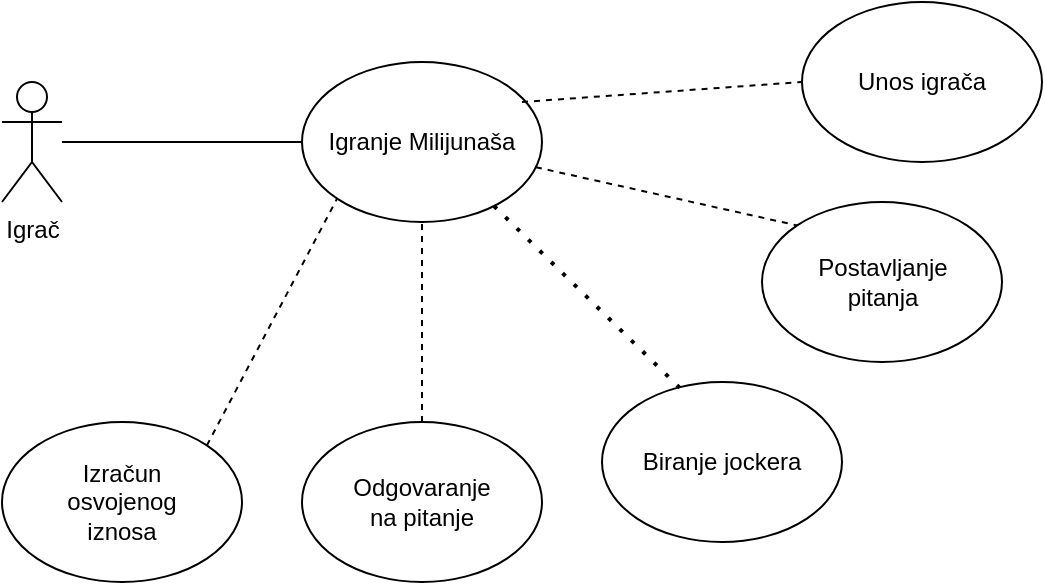 <mxfile version="14.2.4" type="device" pages="10"><diagram id="2Yk0onbs5j7iT2-o3khS" name="UseCase: Igranje Milijunasa"><mxGraphModel dx="868" dy="450" grid="1" gridSize="10" guides="1" tooltips="1" connect="1" arrows="1" fold="1" page="1" pageScale="1" pageWidth="850" pageHeight="1100" math="0" shadow="0"><root><mxCell id="0"/><mxCell id="1" parent="0"/><mxCell id="U3qUNjxuQkbeGoizrf5r-1" value="Igrač" style="shape=umlActor;verticalLabelPosition=bottom;verticalAlign=top;html=1;outlineConnect=0;" parent="1" vertex="1"><mxGeometry x="180" y="140" width="30" height="60" as="geometry"/></mxCell><mxCell id="U3qUNjxuQkbeGoizrf5r-3" value="" style="endArrow=none;html=1;entryX=0;entryY=0.5;entryDx=0;entryDy=0;" parent="1" source="U3qUNjxuQkbeGoizrf5r-1" target="U3qUNjxuQkbeGoizrf5r-4" edge="1"><mxGeometry width="50" height="50" relative="1" as="geometry"><mxPoint x="460" y="310" as="sourcePoint"/><mxPoint x="310" y="160" as="targetPoint"/></mxGeometry></mxCell><mxCell id="U3qUNjxuQkbeGoizrf5r-6" value="" style="group" parent="1" vertex="1" connectable="0"><mxGeometry x="330" y="130" width="120" height="80" as="geometry"/></mxCell><mxCell id="U3qUNjxuQkbeGoizrf5r-4" value="" style="ellipse;whiteSpace=wrap;html=1;" parent="U3qUNjxuQkbeGoizrf5r-6" vertex="1"><mxGeometry width="120" height="80" as="geometry"/></mxCell><mxCell id="U3qUNjxuQkbeGoizrf5r-5" value="Igranje Milijunaša" style="text;html=1;strokeColor=none;fillColor=none;align=center;verticalAlign=middle;whiteSpace=wrap;rounded=0;" parent="U3qUNjxuQkbeGoizrf5r-6" vertex="1"><mxGeometry x="10" y="30" width="100" height="20" as="geometry"/></mxCell><mxCell id="U3qUNjxuQkbeGoizrf5r-7" value="" style="endArrow=none;dashed=1;html=1;entryX=0;entryY=0.5;entryDx=0;entryDy=0;" parent="1" target="U3qUNjxuQkbeGoizrf5r-15" edge="1"><mxGeometry width="50" height="50" relative="1" as="geometry"><mxPoint x="440" y="150" as="sourcePoint"/><mxPoint x="510" y="170" as="targetPoint"/></mxGeometry></mxCell><mxCell id="U3qUNjxuQkbeGoizrf5r-9" value="" style="endArrow=none;dashed=1;html=1;entryX=0.5;entryY=1;entryDx=0;entryDy=0;exitX=0.5;exitY=0;exitDx=0;exitDy=0;" parent="1" source="U3qUNjxuQkbeGoizrf5r-14" target="U3qUNjxuQkbeGoizrf5r-4" edge="1"><mxGeometry width="50" height="50" relative="1" as="geometry"><mxPoint x="355" y="330" as="sourcePoint"/><mxPoint x="405" y="280" as="targetPoint"/></mxGeometry></mxCell><mxCell id="U3qUNjxuQkbeGoizrf5r-10" value="" style="endArrow=none;dashed=1;html=1;entryX=0;entryY=1;entryDx=0;entryDy=0;exitX=1;exitY=0;exitDx=0;exitDy=0;" parent="1" source="U3qUNjxuQkbeGoizrf5r-13" target="U3qUNjxuQkbeGoizrf5r-4" edge="1"><mxGeometry width="50" height="50" relative="1" as="geometry"><mxPoint x="250" y="320" as="sourcePoint"/><mxPoint x="300" y="270" as="targetPoint"/></mxGeometry></mxCell><mxCell id="U3qUNjxuQkbeGoizrf5r-11" value="" style="endArrow=none;dashed=1;html=1;entryX=0;entryY=0;entryDx=0;entryDy=0;" parent="1" source="U3qUNjxuQkbeGoizrf5r-4" target="U3qUNjxuQkbeGoizrf5r-16" edge="1"><mxGeometry width="50" height="50" relative="1" as="geometry"><mxPoint x="460" y="300" as="sourcePoint"/><mxPoint x="440" y="260" as="targetPoint"/></mxGeometry></mxCell><mxCell id="U3qUNjxuQkbeGoizrf5r-22" value="" style="group" parent="1" vertex="1" connectable="0"><mxGeometry x="580" y="100" width="120" height="80" as="geometry"/></mxCell><mxCell id="U3qUNjxuQkbeGoizrf5r-15" value="" style="ellipse;whiteSpace=wrap;html=1;" parent="U3qUNjxuQkbeGoizrf5r-22" vertex="1"><mxGeometry width="120" height="80" as="geometry"/></mxCell><mxCell id="U3qUNjxuQkbeGoizrf5r-18" value="Unos igrača" style="text;html=1;strokeColor=none;fillColor=none;align=center;verticalAlign=middle;whiteSpace=wrap;rounded=0;" parent="U3qUNjxuQkbeGoizrf5r-22" vertex="1"><mxGeometry x="25" y="30" width="70" height="20" as="geometry"/></mxCell><mxCell id="U3qUNjxuQkbeGoizrf5r-23" value="" style="group" parent="1" vertex="1" connectable="0"><mxGeometry x="560" y="200" width="120" height="80" as="geometry"/></mxCell><mxCell id="U3qUNjxuQkbeGoizrf5r-16" value="" style="ellipse;whiteSpace=wrap;html=1;" parent="U3qUNjxuQkbeGoizrf5r-23" vertex="1"><mxGeometry width="120" height="80" as="geometry"/></mxCell><mxCell id="U3qUNjxuQkbeGoizrf5r-19" value="Postavljanje pitanja" style="text;html=1;strokeColor=none;fillColor=none;align=center;verticalAlign=middle;whiteSpace=wrap;rounded=0;" parent="U3qUNjxuQkbeGoizrf5r-23" vertex="1"><mxGeometry x="22.5" y="30" width="75" height="20" as="geometry"/></mxCell><mxCell id="U3qUNjxuQkbeGoizrf5r-24" value="" style="group" parent="1" vertex="1" connectable="0"><mxGeometry x="330" y="310" width="120" height="80" as="geometry"/></mxCell><mxCell id="U3qUNjxuQkbeGoizrf5r-14" value="" style="ellipse;whiteSpace=wrap;html=1;" parent="U3qUNjxuQkbeGoizrf5r-24" vertex="1"><mxGeometry width="120" height="80" as="geometry"/></mxCell><mxCell id="U3qUNjxuQkbeGoizrf5r-20" value="Odgovaranje na pitanje" style="text;html=1;strokeColor=none;fillColor=none;align=center;verticalAlign=middle;whiteSpace=wrap;rounded=0;" parent="U3qUNjxuQkbeGoizrf5r-24" vertex="1"><mxGeometry x="20" y="30" width="80" height="20" as="geometry"/></mxCell><mxCell id="U3qUNjxuQkbeGoizrf5r-25" value="" style="group" parent="1" vertex="1" connectable="0"><mxGeometry x="180" y="310" width="120" height="80" as="geometry"/></mxCell><mxCell id="U3qUNjxuQkbeGoizrf5r-13" value="" style="ellipse;whiteSpace=wrap;html=1;" parent="U3qUNjxuQkbeGoizrf5r-25" vertex="1"><mxGeometry width="120" height="80" as="geometry"/></mxCell><mxCell id="U3qUNjxuQkbeGoizrf5r-21" value="Izračun osvojenog iznosa" style="text;html=1;strokeColor=none;fillColor=none;align=center;verticalAlign=middle;whiteSpace=wrap;rounded=0;" parent="U3qUNjxuQkbeGoizrf5r-25" vertex="1"><mxGeometry x="25" y="30" width="70" height="20" as="geometry"/></mxCell><mxCell id="bLmz7B3Nk2e7vl_uy4dI-3" value="Biranje jockera" style="ellipse;whiteSpace=wrap;html=1;" vertex="1" parent="1"><mxGeometry x="480" y="290" width="120" height="80" as="geometry"/></mxCell><mxCell id="bLmz7B3Nk2e7vl_uy4dI-6" value="" style="endArrow=none;dashed=1;html=1;dashPattern=1 3;strokeWidth=2;entryX=0.325;entryY=0.038;entryDx=0;entryDy=0;entryPerimeter=0;exitX=0.8;exitY=0.9;exitDx=0;exitDy=0;exitPerimeter=0;" edge="1" parent="1" source="U3qUNjxuQkbeGoizrf5r-4" target="bLmz7B3Nk2e7vl_uy4dI-3"><mxGeometry width="50" height="50" relative="1" as="geometry"><mxPoint x="400" y="210" as="sourcePoint"/><mxPoint x="450" y="160" as="targetPoint"/></mxGeometry></mxCell></root></mxGraphModel></diagram><diagram id="Ie3-Xh8wBZ6YZrQsYVhD" name="Activity: Igranje Milijunaša"><mxGraphModel dx="868" dy="450" grid="1" gridSize="10" guides="1" tooltips="1" connect="1" arrows="1" fold="1" page="1" pageScale="1" pageWidth="827" pageHeight="1169" math="0" shadow="0"><root><mxCell id="bXCX7odsiutJ_WEhHxdi-0"/><mxCell id="bXCX7odsiutJ_WEhHxdi-1" parent="bXCX7odsiutJ_WEhHxdi-0"/><mxCell id="bXCX7odsiutJ_WEhHxdi-2" value="" style="ellipse;html=1;shape=startState;fillColor=#000000;strokeColor=#ff0000;" parent="bXCX7odsiutJ_WEhHxdi-1" vertex="1"><mxGeometry x="450" y="20" width="30" height="30" as="geometry"/></mxCell><mxCell id="bXCX7odsiutJ_WEhHxdi-3" value="" style="edgeStyle=orthogonalEdgeStyle;html=1;verticalAlign=bottom;endArrow=open;endSize=8;strokeColor=#ff0000;entryX=0.5;entryY=0;entryDx=0;entryDy=0;" parent="bXCX7odsiutJ_WEhHxdi-1" source="bXCX7odsiutJ_WEhHxdi-2" edge="1"><mxGeometry relative="1" as="geometry"><mxPoint x="465" y="80" as="targetPoint"/></mxGeometry></mxCell><mxCell id="bXCX7odsiutJ_WEhHxdi-6" value="" style="edgeStyle=orthogonalEdgeStyle;html=1;verticalAlign=bottom;endArrow=open;endSize=8;strokeColor=#ff0000;entryX=0.5;entryY=0;entryDx=0;entryDy=0;" parent="bXCX7odsiutJ_WEhHxdi-1" target="bXCX7odsiutJ_WEhHxdi-39" edge="1"><mxGeometry relative="1" as="geometry"><mxPoint x="465" y="190" as="targetPoint"/><mxPoint x="465" y="140" as="sourcePoint"/></mxGeometry></mxCell><mxCell id="bXCX7odsiutJ_WEhHxdi-9" value="" style="edgeStyle=orthogonalEdgeStyle;html=1;verticalAlign=bottom;endArrow=open;endSize=8;strokeColor=#ff0000;entryX=0.5;entryY=0;entryDx=0;entryDy=0;exitX=0.5;exitY=1;exitDx=0;exitDy=0;" parent="bXCX7odsiutJ_WEhHxdi-1" source="bXCX7odsiutJ_WEhHxdi-39" target="bXCX7odsiutJ_WEhHxdi-22" edge="1"><mxGeometry relative="1" as="geometry"><mxPoint x="490" y="300" as="targetPoint"/><mxPoint x="465" y="250" as="sourcePoint"/><Array as="points"><mxPoint x="465" y="270"/></Array></mxGeometry></mxCell><mxCell id="bXCX7odsiutJ_WEhHxdi-12" value="" style="edgeStyle=orthogonalEdgeStyle;html=1;verticalAlign=bottom;endArrow=open;endSize=8;strokeColor=#ff0000;entryX=0.5;entryY=0;entryDx=0;entryDy=0;" parent="bXCX7odsiutJ_WEhHxdi-1" target="bXCX7odsiutJ_WEhHxdi-30" edge="1"><mxGeometry relative="1" as="geometry"><mxPoint x="150" y="550" as="targetPoint"/><mxPoint x="150" y="490" as="sourcePoint"/></mxGeometry></mxCell><mxCell id="bXCX7odsiutJ_WEhHxdi-15" value="" style="edgeStyle=orthogonalEdgeStyle;html=1;verticalAlign=bottom;endArrow=open;endSize=8;strokeColor=#ff0000;entryX=0.5;entryY=0;entryDx=0;entryDy=0;" parent="bXCX7odsiutJ_WEhHxdi-1" target="bXCX7odsiutJ_WEhHxdi-36" edge="1"><mxGeometry relative="1" as="geometry"><mxPoint x="500" y="1000" as="targetPoint"/><mxPoint x="150" y="850" as="sourcePoint"/></mxGeometry></mxCell><mxCell id="bXCX7odsiutJ_WEhHxdi-19" value="Igrac odgovara" style="rhombus;whiteSpace=wrap;html=1;fillColor=#ffffc0;strokeColor=#ff0000;" parent="bXCX7odsiutJ_WEhHxdi-1" vertex="1"><mxGeometry x="220" y="312.5" width="130" height="55" as="geometry"/></mxCell><mxCell id="bXCX7odsiutJ_WEhHxdi-20" value="no" style="edgeStyle=orthogonalEdgeStyle;html=1;align=left;verticalAlign=bottom;endArrow=open;endSize=8;strokeColor=#ff0000;entryX=1;entryY=0;entryDx=0;entryDy=0;" parent="bXCX7odsiutJ_WEhHxdi-1" source="bXCX7odsiutJ_WEhHxdi-19" edge="1"><mxGeometry x="-1" relative="1" as="geometry"><mxPoint x="250" y="820" as="targetPoint"/><Array as="points"><mxPoint x="285" y="820"/></Array></mxGeometry></mxCell><mxCell id="bXCX7odsiutJ_WEhHxdi-21" value="yes" style="edgeStyle=orthogonalEdgeStyle;html=1;align=left;verticalAlign=top;endArrow=open;endSize=8;strokeColor=#ff0000;entryX=0.5;entryY=0;entryDx=0;entryDy=0;" parent="bXCX7odsiutJ_WEhHxdi-1" source="bXCX7odsiutJ_WEhHxdi-19" edge="1"><mxGeometry x="-1" relative="1" as="geometry"><mxPoint x="150" y="430" as="targetPoint"/><Array as="points"><mxPoint x="150" y="340"/></Array></mxGeometry></mxCell><mxCell id="bXCX7odsiutJ_WEhHxdi-22" value="Igrac bira jockera" style="rhombus;whiteSpace=wrap;html=1;fillColor=#ffffc0;strokeColor=#ff0000;" parent="bXCX7odsiutJ_WEhHxdi-1" vertex="1"><mxGeometry x="390" y="310" width="150" height="60" as="geometry"/></mxCell><mxCell id="bXCX7odsiutJ_WEhHxdi-23" value="no" style="edgeStyle=orthogonalEdgeStyle;html=1;align=left;verticalAlign=bottom;endArrow=open;endSize=8;strokeColor=#ff0000;entryX=1;entryY=0.5;entryDx=0;entryDy=0;" parent="bXCX7odsiutJ_WEhHxdi-1" source="bXCX7odsiutJ_WEhHxdi-22" target="bXCX7odsiutJ_WEhHxdi-19" edge="1"><mxGeometry x="-0.5" y="-10" relative="1" as="geometry"><mxPoint x="295" y="340" as="targetPoint"/><mxPoint as="offset"/></mxGeometry></mxCell><mxCell id="bXCX7odsiutJ_WEhHxdi-24" value="yes" style="edgeStyle=orthogonalEdgeStyle;html=1;align=left;verticalAlign=top;endArrow=open;endSize=8;strokeColor=#ff0000;entryX=0;entryY=0.5;entryDx=0;entryDy=0;" parent="bXCX7odsiutJ_WEhHxdi-1" source="bXCX7odsiutJ_WEhHxdi-22" edge="1" target="bXCX7odsiutJ_WEhHxdi-25"><mxGeometry x="-1" relative="1" as="geometry"><mxPoint x="610" y="340" as="targetPoint"/></mxGeometry></mxCell><mxCell id="bXCX7odsiutJ_WEhHxdi-25" value="Jocker dostupan" style="rhombus;whiteSpace=wrap;html=1;fillColor=#ffffc0;strokeColor=#ff0000;" parent="bXCX7odsiutJ_WEhHxdi-1" vertex="1"><mxGeometry x="620" y="310" width="140" height="60" as="geometry"/></mxCell><mxCell id="bXCX7odsiutJ_WEhHxdi-29" value="no" style="edgeStyle=orthogonalEdgeStyle;html=1;verticalAlign=bottom;endArrow=open;endSize=8;strokeColor=#ff0000;exitX=0.5;exitY=1;exitDx=0;exitDy=0;entryX=1;entryY=0.5;entryDx=0;entryDy=0;" parent="bXCX7odsiutJ_WEhHxdi-1" source="bXCX7odsiutJ_WEhHxdi-25" target="bXCX7odsiutJ_WEhHxdi-19" edge="1"><mxGeometry x="-0.939" y="-20" relative="1" as="geometry"><mxPoint x="410" y="390" as="targetPoint"/><Array as="points"><mxPoint x="690" y="420"/><mxPoint x="380" y="420"/><mxPoint x="380" y="340"/></Array><mxPoint x="655" y="560" as="sourcePoint"/><mxPoint as="offset"/></mxGeometry></mxCell><mxCell id="bXCX7odsiutJ_WEhHxdi-30" value="Odgovor tocan" style="rhombus;whiteSpace=wrap;html=1;fillColor=#ffffc0;strokeColor=#ff0000;" parent="bXCX7odsiutJ_WEhHxdi-1" vertex="1"><mxGeometry x="90" y="540" width="120" height="60" as="geometry"/></mxCell><mxCell id="bXCX7odsiutJ_WEhHxdi-31" value="no" style="edgeStyle=orthogonalEdgeStyle;html=1;align=left;verticalAlign=bottom;endArrow=open;endSize=8;strokeColor=#ff0000;entryX=0.965;entryY=0.117;entryDx=0;entryDy=0;entryPerimeter=0;" parent="bXCX7odsiutJ_WEhHxdi-1" source="bXCX7odsiutJ_WEhHxdi-30" target="bXCX7odsiutJ_WEhHxdi-42" edge="1"><mxGeometry x="-1" relative="1" as="geometry"><mxPoint x="250" y="820" as="targetPoint"/><Array as="points"><mxPoint x="270" y="570"/><mxPoint x="270" y="797"/></Array></mxGeometry></mxCell><mxCell id="bXCX7odsiutJ_WEhHxdi-32" value="yes" style="edgeStyle=orthogonalEdgeStyle;html=1;align=left;verticalAlign=top;endArrow=open;endSize=8;strokeColor=#ff0000;entryX=0.5;entryY=0;entryDx=0;entryDy=0;" parent="bXCX7odsiutJ_WEhHxdi-1" source="bXCX7odsiutJ_WEhHxdi-30" target="bXCX7odsiutJ_WEhHxdi-33" edge="1"><mxGeometry x="-1" relative="1" as="geometry"><mxPoint x="150" y="650" as="targetPoint"/></mxGeometry></mxCell><mxCell id="bXCX7odsiutJ_WEhHxdi-33" value="Igrac odgovorio na sva pitanja" style="rhombus;whiteSpace=wrap;html=1;fillColor=#ffffc0;strokeColor=#ff0000;" parent="bXCX7odsiutJ_WEhHxdi-1" vertex="1"><mxGeometry x="37.5" y="660" width="225" height="70" as="geometry"/></mxCell><mxCell id="bXCX7odsiutJ_WEhHxdi-34" value="no" style="edgeStyle=orthogonalEdgeStyle;html=1;align=left;verticalAlign=bottom;endArrow=open;endSize=8;strokeColor=#ff0000;entryX=0;entryY=0.5;entryDx=0;entryDy=0;entryPerimeter=0;" parent="bXCX7odsiutJ_WEhHxdi-1" source="bXCX7odsiutJ_WEhHxdi-33" target="bXCX7odsiutJ_WEhHxdi-39" edge="1"><mxGeometry x="-1" relative="1" as="geometry"><mxPoint x="375.0" y="220" as="targetPoint"/><Array as="points"><mxPoint x="20" y="695"/><mxPoint x="20" y="220"/></Array></mxGeometry></mxCell><mxCell id="bXCX7odsiutJ_WEhHxdi-35" value="yes" style="edgeStyle=orthogonalEdgeStyle;html=1;align=left;verticalAlign=top;endArrow=open;endSize=8;strokeColor=#ff0000;entryX=0.5;entryY=0;entryDx=0;entryDy=0;" parent="bXCX7odsiutJ_WEhHxdi-1" source="bXCX7odsiutJ_WEhHxdi-33" edge="1"><mxGeometry x="-1" relative="1" as="geometry"><mxPoint x="150" y="790" as="targetPoint"/></mxGeometry></mxCell><mxCell id="bXCX7odsiutJ_WEhHxdi-36" value="" style="ellipse;html=1;shape=endState;fillColor=#000000;strokeColor=#ff0000;" parent="bXCX7odsiutJ_WEhHxdi-1" vertex="1"><mxGeometry x="135" y="900" width="30" height="30" as="geometry"/></mxCell><mxCell id="bXCX7odsiutJ_WEhHxdi-37" value="&lt;span&gt;Unos igraca&lt;/span&gt;" style="rounded=1;whiteSpace=wrap;html=1;arcSize=40;fontColor=#000000;fillColor=#ffffc0;strokeColor=#ff0000;" parent="bXCX7odsiutJ_WEhHxdi-1" vertex="1"><mxGeometry x="397.5" y="80" width="135" height="60" as="geometry"/></mxCell><mxCell id="bXCX7odsiutJ_WEhHxdi-39" value="&lt;span&gt;Postavljanje pitanja&lt;/span&gt;" style="rounded=1;whiteSpace=wrap;html=1;arcSize=40;fontColor=#000000;fillColor=#ffffc0;strokeColor=#ff0000;" parent="bXCX7odsiutJ_WEhHxdi-1" vertex="1"><mxGeometry x="375" y="180" width="180" height="80" as="geometry"/></mxCell><mxCell id="bXCX7odsiutJ_WEhHxdi-40" value="&lt;span&gt;Odgovaranje&lt;/span&gt;" style="rounded=1;whiteSpace=wrap;html=1;arcSize=40;fontColor=#000000;fillColor=#ffffc0;strokeColor=#ff0000;" parent="bXCX7odsiutJ_WEhHxdi-1" vertex="1"><mxGeometry x="82.5" y="430" width="135" height="60" as="geometry"/></mxCell><mxCell id="zCJgNdafva_40T8WbNhg-4" style="edgeStyle=orthogonalEdgeStyle;rounded=0;orthogonalLoop=1;jettySize=auto;html=1;exitX=0;exitY=0.5;exitDx=0;exitDy=0;entryX=0.5;entryY=1;entryDx=0;entryDy=0;strokeColor=#FF0000;" edge="1" parent="bXCX7odsiutJ_WEhHxdi-1" source="bXCX7odsiutJ_WEhHxdi-41" target="bXCX7odsiutJ_WEhHxdi-22"><mxGeometry relative="1" as="geometry"/></mxCell><mxCell id="bXCX7odsiutJ_WEhHxdi-41" value="&lt;span&gt;Jocker&lt;/span&gt;" style="rounded=1;whiteSpace=wrap;html=1;arcSize=40;fontColor=#000000;fillColor=#ffffc0;strokeColor=#ff0000;" parent="bXCX7odsiutJ_WEhHxdi-1" vertex="1"><mxGeometry x="690" y="440" width="160" height="77.5" as="geometry"/></mxCell><mxCell id="bXCX7odsiutJ_WEhHxdi-42" value="&lt;span&gt;Izračun osvojenog iznosa&lt;/span&gt;" style="rounded=1;whiteSpace=wrap;html=1;arcSize=40;fontColor=#000000;fillColor=#ffffc0;strokeColor=#ff0000;" parent="bXCX7odsiutJ_WEhHxdi-1" vertex="1"><mxGeometry x="37.5" y="790" width="215" height="60" as="geometry"/></mxCell><mxCell id="zCJgNdafva_40T8WbNhg-0" value="yes" style="endArrow=classic;html=1;exitX=1;exitY=0.5;exitDx=0;exitDy=0;entryX=0.581;entryY=-0.013;entryDx=0;entryDy=0;strokeColor=#FF0000;entryPerimeter=0;" edge="1" parent="bXCX7odsiutJ_WEhHxdi-1" source="bXCX7odsiutJ_WEhHxdi-25" target="bXCX7odsiutJ_WEhHxdi-41"><mxGeometry x="-0.836" y="10" width="50" height="50" relative="1" as="geometry"><mxPoint x="390" y="430" as="sourcePoint"/><mxPoint x="440" y="380" as="targetPoint"/><Array as="points"><mxPoint x="783" y="340"/></Array><mxPoint as="offset"/></mxGeometry></mxCell></root></mxGraphModel></diagram><diagram id="QsBbSWVscBBERIU3B6tU" name="Dijagram aktivnosti s podaktivnostima"><mxGraphModel dx="868" dy="450" grid="1" gridSize="10" guides="1" tooltips="1" connect="1" arrows="1" fold="1" page="1" pageScale="1" pageWidth="850" pageHeight="1100" math="0" shadow="0"><root><mxCell id="dCwMqBCl4OZEIQulnsHM-0"/><mxCell id="dCwMqBCl4OZEIQulnsHM-1" parent="dCwMqBCl4OZEIQulnsHM-0"/><mxCell id="56HeGi7vz9MZdYLEwaxv-28" value="" style="ellipse;html=1;shape=startState;fillColor=#000000;strokeColor=#ff0000;" parent="dCwMqBCl4OZEIQulnsHM-1" vertex="1"><mxGeometry x="450" y="20" width="30" height="30" as="geometry"/></mxCell><mxCell id="56HeGi7vz9MZdYLEwaxv-29" value="" style="edgeStyle=orthogonalEdgeStyle;html=1;verticalAlign=bottom;endArrow=open;endSize=8;strokeColor=#ff0000;entryX=0.5;entryY=0;entryDx=0;entryDy=0;" parent="dCwMqBCl4OZEIQulnsHM-1" source="56HeGi7vz9MZdYLEwaxv-28" target="56HeGi7vz9MZdYLEwaxv-30" edge="1"><mxGeometry relative="1" as="geometry"><mxPoint x="465" y="110" as="targetPoint"/></mxGeometry></mxCell><mxCell id="56HeGi7vz9MZdYLEwaxv-30" value="Unos igraca" style="swimlane;html=1;fontStyle=1;align=center;verticalAlign=middle;childLayout=stackLayout;horizontal=1;startSize=30;horizontalStack=0;resizeParent=0;resizeLast=1;container=0;fontColor=#000000;collapsible=0;rounded=1;arcSize=30;strokeColor=#ff0000;fillColor=#ffffc0;swimlaneFillColor=#ffffc0;dropTarget=0;" parent="dCwMqBCl4OZEIQulnsHM-1" vertex="1"><mxGeometry x="385" y="80" width="160" height="60" as="geometry"/></mxCell><mxCell id="56HeGi7vz9MZdYLEwaxv-31" value="Include / Unos igraca" style="text;html=1;strokeColor=none;fillColor=none;align=center;verticalAlign=middle;spacingLeft=4;spacingRight=4;whiteSpace=wrap;overflow=hidden;rotatable=0;fontColor=#000000;" parent="56HeGi7vz9MZdYLEwaxv-30" vertex="1"><mxGeometry y="30" width="160" height="30" as="geometry"/></mxCell><mxCell id="56HeGi7vz9MZdYLEwaxv-32" value="" style="edgeStyle=orthogonalEdgeStyle;html=1;verticalAlign=bottom;endArrow=open;endSize=8;strokeColor=#ff0000;entryX=0.5;entryY=0;entryDx=0;entryDy=0;" parent="dCwMqBCl4OZEIQulnsHM-1" source="56HeGi7vz9MZdYLEwaxv-30" target="mevWIk9UXGAWJ68RM2A7-0" edge="1"><mxGeometry relative="1" as="geometry"><mxPoint x="465" y="240" as="targetPoint"/></mxGeometry></mxCell><mxCell id="mevWIk9UXGAWJ68RM2A7-0" value="Postavljanje pitanja" style="swimlane;html=1;fontStyle=1;align=center;verticalAlign=middle;childLayout=stackLayout;horizontal=1;startSize=30;horizontalStack=0;resizeParent=0;resizeLast=1;container=0;fontColor=#000000;collapsible=0;rounded=1;arcSize=30;strokeColor=#ff0000;fillColor=#ffffc0;swimlaneFillColor=#ffffc0;dropTarget=0;" parent="dCwMqBCl4OZEIQulnsHM-1" vertex="1"><mxGeometry x="375" y="190" width="180" height="60" as="geometry"/></mxCell><mxCell id="mevWIk9UXGAWJ68RM2A7-1" value="Include / Postavljanje pitanja" style="text;html=1;strokeColor=none;fillColor=none;align=center;verticalAlign=middle;spacingLeft=4;spacingRight=4;whiteSpace=wrap;overflow=hidden;rotatable=0;fontColor=#000000;" parent="mevWIk9UXGAWJ68RM2A7-0" vertex="1"><mxGeometry y="30" width="180" height="30" as="geometry"/></mxCell><mxCell id="mevWIk9UXGAWJ68RM2A7-2" value="" style="edgeStyle=orthogonalEdgeStyle;html=1;verticalAlign=bottom;endArrow=open;endSize=8;strokeColor=#ff0000;entryX=0.5;entryY=0;entryDx=0;entryDy=0;" parent="dCwMqBCl4OZEIQulnsHM-1" source="mevWIk9UXGAWJ68RM2A7-0" target="mevWIk9UXGAWJ68RM2A7-15" edge="1"><mxGeometry relative="1" as="geometry"><mxPoint x="490" y="300" as="targetPoint"/></mxGeometry></mxCell><mxCell id="mevWIk9UXGAWJ68RM2A7-3" value="Odgovaranje" style="swimlane;html=1;fontStyle=1;align=center;verticalAlign=middle;childLayout=stackLayout;horizontal=1;startSize=30;horizontalStack=0;resizeParent=0;resizeLast=1;container=0;fontColor=#000000;collapsible=0;rounded=1;arcSize=30;strokeColor=#ff0000;fillColor=#ffffc0;swimlaneFillColor=#ffffc0;dropTarget=0;" parent="dCwMqBCl4OZEIQulnsHM-1" vertex="1"><mxGeometry x="70" y="430" width="160" height="60" as="geometry"/></mxCell><mxCell id="mevWIk9UXGAWJ68RM2A7-4" value="Include / Odgovaranje" style="text;html=1;strokeColor=none;fillColor=none;align=center;verticalAlign=middle;spacingLeft=4;spacingRight=4;whiteSpace=wrap;overflow=hidden;rotatable=0;fontColor=#000000;" parent="mevWIk9UXGAWJ68RM2A7-3" vertex="1"><mxGeometry y="30" width="160" height="30" as="geometry"/></mxCell><mxCell id="mevWIk9UXGAWJ68RM2A7-5" value="" style="edgeStyle=orthogonalEdgeStyle;html=1;verticalAlign=bottom;endArrow=open;endSize=8;strokeColor=#ff0000;entryX=0.5;entryY=0;entryDx=0;entryDy=0;" parent="dCwMqBCl4OZEIQulnsHM-1" source="mevWIk9UXGAWJ68RM2A7-3" target="vNrZPiinfX4QNuJ-qSYg-5" edge="1"><mxGeometry relative="1" as="geometry"><mxPoint x="150" y="550" as="targetPoint"/></mxGeometry></mxCell><mxCell id="mevWIk9UXGAWJ68RM2A7-6" value="Izracun osvojenog iznosa" style="swimlane;html=1;fontStyle=1;align=center;verticalAlign=middle;childLayout=stackLayout;horizontal=1;startSize=30;horizontalStack=0;resizeParent=0;resizeLast=1;container=0;fontColor=#000000;collapsible=0;rounded=1;arcSize=30;strokeColor=#ff0000;fillColor=#ffffc0;swimlaneFillColor=#ffffc0;dropTarget=0;" parent="dCwMqBCl4OZEIQulnsHM-1" vertex="1"><mxGeometry x="50" y="790" width="200" height="60" as="geometry"/></mxCell><mxCell id="mevWIk9UXGAWJ68RM2A7-7" value="Include / Izracun osvojenog iznosa" style="text;html=1;strokeColor=none;fillColor=none;align=center;verticalAlign=middle;spacingLeft=4;spacingRight=4;whiteSpace=wrap;overflow=hidden;rotatable=0;fontColor=#000000;" parent="mevWIk9UXGAWJ68RM2A7-6" vertex="1"><mxGeometry y="30" width="200" height="30" as="geometry"/></mxCell><mxCell id="mevWIk9UXGAWJ68RM2A7-8" value="" style="edgeStyle=orthogonalEdgeStyle;html=1;verticalAlign=bottom;endArrow=open;endSize=8;strokeColor=#ff0000;entryX=0.5;entryY=0;entryDx=0;entryDy=0;" parent="dCwMqBCl4OZEIQulnsHM-1" source="mevWIk9UXGAWJ68RM2A7-6" target="vNrZPiinfX4QNuJ-qSYg-14" edge="1"><mxGeometry relative="1" as="geometry"><mxPoint x="190" y="940" as="targetPoint"/></mxGeometry></mxCell><mxCell id="mevWIk9UXGAWJ68RM2A7-9" value="Jocker" style="swimlane;html=1;fontStyle=1;align=center;verticalAlign=middle;childLayout=stackLayout;horizontal=1;startSize=30;horizontalStack=0;resizeParent=0;resizeLast=1;container=0;fontColor=#000000;collapsible=0;rounded=1;arcSize=30;strokeColor=#ff0000;fillColor=#ffffc0;swimlaneFillColor=#ffffc0;dropTarget=0;" parent="dCwMqBCl4OZEIQulnsHM-1" vertex="1"><mxGeometry x="710" y="440" width="160" height="60" as="geometry"/></mxCell><mxCell id="mevWIk9UXGAWJ68RM2A7-10" value="Include / Jocker" style="text;html=1;strokeColor=none;fillColor=none;align=center;verticalAlign=middle;spacingLeft=4;spacingRight=4;whiteSpace=wrap;overflow=hidden;rotatable=0;fontColor=#000000;" parent="mevWIk9UXGAWJ68RM2A7-9" vertex="1"><mxGeometry y="30" width="160" height="30" as="geometry"/></mxCell><mxCell id="mevWIk9UXGAWJ68RM2A7-12" value="Igrac odgovara" style="rhombus;whiteSpace=wrap;html=1;fillColor=#ffffc0;strokeColor=#ff0000;" parent="dCwMqBCl4OZEIQulnsHM-1" vertex="1"><mxGeometry x="220" y="312.5" width="130" height="55" as="geometry"/></mxCell><mxCell id="mevWIk9UXGAWJ68RM2A7-13" value="no" style="edgeStyle=orthogonalEdgeStyle;html=1;align=left;verticalAlign=bottom;endArrow=open;endSize=8;strokeColor=#ff0000;entryX=1;entryY=0;entryDx=0;entryDy=0;" parent="dCwMqBCl4OZEIQulnsHM-1" source="mevWIk9UXGAWJ68RM2A7-12" target="mevWIk9UXGAWJ68RM2A7-7" edge="1"><mxGeometry x="-1" relative="1" as="geometry"><mxPoint x="285" y="897.255" as="targetPoint"/><Array as="points"><mxPoint x="285" y="820"/></Array></mxGeometry></mxCell><mxCell id="mevWIk9UXGAWJ68RM2A7-14" value="yes" style="edgeStyle=orthogonalEdgeStyle;html=1;align=left;verticalAlign=top;endArrow=open;endSize=8;strokeColor=#ff0000;entryX=0.5;entryY=0;entryDx=0;entryDy=0;" parent="dCwMqBCl4OZEIQulnsHM-1" source="mevWIk9UXGAWJ68RM2A7-12" target="mevWIk9UXGAWJ68RM2A7-3" edge="1"><mxGeometry x="-1" relative="1" as="geometry"><mxPoint x="140" y="340" as="targetPoint"/><Array as="points"><mxPoint x="150" y="340"/></Array></mxGeometry></mxCell><mxCell id="mevWIk9UXGAWJ68RM2A7-15" value="Igrac bira jockera" style="rhombus;whiteSpace=wrap;html=1;fillColor=#ffffc0;strokeColor=#ff0000;" parent="dCwMqBCl4OZEIQulnsHM-1" vertex="1"><mxGeometry x="390" y="310" width="150" height="60" as="geometry"/></mxCell><mxCell id="mevWIk9UXGAWJ68RM2A7-16" value="no" style="edgeStyle=orthogonalEdgeStyle;html=1;align=left;verticalAlign=bottom;endArrow=open;endSize=8;strokeColor=#ff0000;entryX=1;entryY=0.5;entryDx=0;entryDy=0;" parent="dCwMqBCl4OZEIQulnsHM-1" source="mevWIk9UXGAWJ68RM2A7-15" target="mevWIk9UXGAWJ68RM2A7-12" edge="1"><mxGeometry x="-1" relative="1" as="geometry"><mxPoint x="295" y="340" as="targetPoint"/></mxGeometry></mxCell><mxCell id="mevWIk9UXGAWJ68RM2A7-17" value="yes" style="edgeStyle=orthogonalEdgeStyle;html=1;align=left;verticalAlign=top;endArrow=open;endSize=8;strokeColor=#ff0000;entryX=0;entryY=0.5;entryDx=0;entryDy=0;" parent="dCwMqBCl4OZEIQulnsHM-1" source="mevWIk9UXGAWJ68RM2A7-15" target="vNrZPiinfX4QNuJ-qSYg-0" edge="1"><mxGeometry x="-1" relative="1" as="geometry"><mxPoint x="635" y="340" as="targetPoint"/></mxGeometry></mxCell><mxCell id="u6OU0cniPTjvNjzFlhTS-0" value="yes" style="edgeStyle=orthogonalEdgeStyle;rounded=0;orthogonalLoop=1;jettySize=auto;html=1;exitX=1;exitY=0.5;exitDx=0;exitDy=0;entryX=0.688;entryY=0;entryDx=0;entryDy=0;entryPerimeter=0;strokeColor=#FF0000;" edge="1" parent="dCwMqBCl4OZEIQulnsHM-1" source="vNrZPiinfX4QNuJ-qSYg-0" target="mevWIk9UXGAWJ68RM2A7-9"><mxGeometry x="-0.693" y="10" relative="1" as="geometry"><mxPoint as="offset"/></mxGeometry></mxCell><mxCell id="u6OU0cniPTjvNjzFlhTS-1" value="no" style="edgeStyle=orthogonalEdgeStyle;rounded=0;orthogonalLoop=1;jettySize=auto;html=1;exitX=0.5;exitY=1;exitDx=0;exitDy=0;strokeColor=#FF0000;" edge="1" parent="dCwMqBCl4OZEIQulnsHM-1" source="vNrZPiinfX4QNuJ-qSYg-0"><mxGeometry x="-0.818" y="-10" relative="1" as="geometry"><mxPoint x="350" y="340" as="targetPoint"/><Array as="points"><mxPoint x="720" y="390"/><mxPoint x="380" y="390"/><mxPoint x="380" y="340"/></Array><mxPoint as="offset"/></mxGeometry></mxCell><mxCell id="vNrZPiinfX4QNuJ-qSYg-0" value="Jocker dostupan" style="rhombus;whiteSpace=wrap;html=1;fillColor=#ffffc0;strokeColor=#ff0000;" parent="dCwMqBCl4OZEIQulnsHM-1" vertex="1"><mxGeometry x="650" y="310" width="140" height="60" as="geometry"/></mxCell><mxCell id="vNrZPiinfX4QNuJ-qSYg-4" value="" style="edgeStyle=orthogonalEdgeStyle;html=1;verticalAlign=bottom;endArrow=open;endSize=8;strokeColor=#ff0000;entryX=0.5;entryY=1;entryDx=0;entryDy=0;exitX=0;exitY=0;exitDx=0;exitDy=0;" parent="dCwMqBCl4OZEIQulnsHM-1" source="mevWIk9UXGAWJ68RM2A7-10" target="mevWIk9UXGAWJ68RM2A7-15" edge="1"><mxGeometry relative="1" as="geometry"><mxPoint x="400" y="430" as="targetPoint"/><mxPoint x="655" y="560" as="sourcePoint"/><Array as="points"><mxPoint x="465" y="470"/></Array></mxGeometry></mxCell><mxCell id="vNrZPiinfX4QNuJ-qSYg-5" value="Odgovor tocan" style="rhombus;whiteSpace=wrap;html=1;fillColor=#ffffc0;strokeColor=#ff0000;" parent="dCwMqBCl4OZEIQulnsHM-1" vertex="1"><mxGeometry x="90" y="540" width="120" height="60" as="geometry"/></mxCell><mxCell id="vNrZPiinfX4QNuJ-qSYg-6" value="no" style="edgeStyle=orthogonalEdgeStyle;html=1;align=left;verticalAlign=bottom;endArrow=open;endSize=8;strokeColor=#ff0000;entryX=1;entryY=0;entryDx=0;entryDy=0;" parent="dCwMqBCl4OZEIQulnsHM-1" source="vNrZPiinfX4QNuJ-qSYg-5" target="mevWIk9UXGAWJ68RM2A7-7" edge="1"><mxGeometry x="-1" relative="1" as="geometry"><mxPoint x="300" y="570" as="targetPoint"/><Array as="points"><mxPoint x="280" y="570"/><mxPoint x="280" y="820"/></Array></mxGeometry></mxCell><mxCell id="vNrZPiinfX4QNuJ-qSYg-7" value="yes" style="edgeStyle=orthogonalEdgeStyle;html=1;align=left;verticalAlign=top;endArrow=open;endSize=8;strokeColor=#ff0000;entryX=0.5;entryY=0;entryDx=0;entryDy=0;" parent="dCwMqBCl4OZEIQulnsHM-1" source="vNrZPiinfX4QNuJ-qSYg-5" target="vNrZPiinfX4QNuJ-qSYg-8" edge="1"><mxGeometry x="-1" relative="1" as="geometry"><mxPoint x="150" y="650" as="targetPoint"/></mxGeometry></mxCell><mxCell id="vNrZPiinfX4QNuJ-qSYg-8" value="Igrac odgovorio na sva pitanja" style="rhombus;whiteSpace=wrap;html=1;fillColor=#ffffc0;strokeColor=#ff0000;" parent="dCwMqBCl4OZEIQulnsHM-1" vertex="1"><mxGeometry x="37.5" y="660" width="225" height="70" as="geometry"/></mxCell><mxCell id="vNrZPiinfX4QNuJ-qSYg-9" value="no" style="edgeStyle=orthogonalEdgeStyle;html=1;align=left;verticalAlign=bottom;endArrow=open;endSize=8;strokeColor=#ff0000;entryX=0;entryY=0;entryDx=0;entryDy=0;" parent="dCwMqBCl4OZEIQulnsHM-1" source="vNrZPiinfX4QNuJ-qSYg-8" target="mevWIk9UXGAWJ68RM2A7-1" edge="1"><mxGeometry x="-1" relative="1" as="geometry"><mxPoint x="30" y="650" as="targetPoint"/><Array as="points"><mxPoint x="20" y="695"/><mxPoint x="20" y="220"/></Array></mxGeometry></mxCell><mxCell id="vNrZPiinfX4QNuJ-qSYg-10" value="yes" style="edgeStyle=orthogonalEdgeStyle;html=1;align=left;verticalAlign=top;endArrow=open;endSize=8;strokeColor=#ff0000;entryX=0.5;entryY=0;entryDx=0;entryDy=0;" parent="dCwMqBCl4OZEIQulnsHM-1" source="vNrZPiinfX4QNuJ-qSYg-8" target="mevWIk9UXGAWJ68RM2A7-6" edge="1"><mxGeometry x="-1" relative="1" as="geometry"><mxPoint x="200" y="810" as="targetPoint"/></mxGeometry></mxCell><mxCell id="vNrZPiinfX4QNuJ-qSYg-14" value="" style="ellipse;html=1;shape=endState;fillColor=#000000;strokeColor=#ff0000;" parent="dCwMqBCl4OZEIQulnsHM-1" vertex="1"><mxGeometry x="135" y="910" width="30" height="30" as="geometry"/></mxCell></root></mxGraphModel></diagram><diagram id="5nzTEkeaGNV40M4MCb6d" name="Activity: Unos igraca"><mxGraphModel dx="868" dy="450" grid="1" gridSize="10" guides="1" tooltips="1" connect="1" arrows="1" fold="1" page="1" pageScale="1" pageWidth="850" pageHeight="1100" math="0" shadow="0"><root><mxCell id="JfES4p9rmRZEVJ9Jk5Gv-0"/><mxCell id="JfES4p9rmRZEVJ9Jk5Gv-1" parent="JfES4p9rmRZEVJ9Jk5Gv-0"/><mxCell id="JfES4p9rmRZEVJ9Jk5Gv-2" value="" style="ellipse;html=1;shape=startState;fillColor=#000000;strokeColor=#ff0000;" parent="JfES4p9rmRZEVJ9Jk5Gv-1" vertex="1"><mxGeometry x="410" y="20" width="30" height="30" as="geometry"/></mxCell><mxCell id="JfES4p9rmRZEVJ9Jk5Gv-3" value="" style="edgeStyle=orthogonalEdgeStyle;html=1;verticalAlign=bottom;endArrow=open;endSize=8;strokeColor=#ff0000;entryX=0.5;entryY=0;entryDx=0;entryDy=0;" parent="JfES4p9rmRZEVJ9Jk5Gv-1" source="JfES4p9rmRZEVJ9Jk5Gv-2" target="JfES4p9rmRZEVJ9Jk5Gv-4" edge="1"><mxGeometry relative="1" as="geometry"><mxPoint x="400" y="160" as="targetPoint"/></mxGeometry></mxCell><mxCell id="JfES4p9rmRZEVJ9Jk5Gv-4" value="Sustav prikaže unos imena" style="rounded=1;whiteSpace=wrap;html=1;arcSize=40;fontColor=#000000;fillColor=#ffffc0;strokeColor=#ff0000;" parent="JfES4p9rmRZEVJ9Jk5Gv-1" vertex="1"><mxGeometry x="365" y="80" width="120" height="40" as="geometry"/></mxCell><mxCell id="JfES4p9rmRZEVJ9Jk5Gv-5" value="" style="edgeStyle=orthogonalEdgeStyle;html=1;verticalAlign=bottom;endArrow=open;endSize=8;strokeColor=#ff0000;entryX=0.5;entryY=0;entryDx=0;entryDy=0;" parent="JfES4p9rmRZEVJ9Jk5Gv-1" source="JfES4p9rmRZEVJ9Jk5Gv-4" target="JfES4p9rmRZEVJ9Jk5Gv-8" edge="1"><mxGeometry relative="1" as="geometry"><mxPoint x="400" y="280" as="targetPoint"/></mxGeometry></mxCell><mxCell id="JfES4p9rmRZEVJ9Jk5Gv-6" value="Sustav provjeri valjanost imena" style="rounded=1;whiteSpace=wrap;html=1;arcSize=40;fontColor=#000000;fillColor=#ffffc0;strokeColor=#ff0000;" parent="JfES4p9rmRZEVJ9Jk5Gv-1" vertex="1"><mxGeometry x="365" y="240" width="120" height="40" as="geometry"/></mxCell><mxCell id="JfES4p9rmRZEVJ9Jk5Gv-7" value="" style="edgeStyle=orthogonalEdgeStyle;html=1;verticalAlign=bottom;endArrow=open;endSize=8;strokeColor=#ff0000;entryX=0.5;entryY=0;entryDx=0;entryDy=0;" parent="JfES4p9rmRZEVJ9Jk5Gv-1" source="JfES4p9rmRZEVJ9Jk5Gv-6" target="JfES4p9rmRZEVJ9Jk5Gv-10" edge="1"><mxGeometry relative="1" as="geometry"><mxPoint x="400" y="490" as="targetPoint"/></mxGeometry></mxCell><mxCell id="JfES4p9rmRZEVJ9Jk5Gv-8" value="Igrač unese ime" style="rounded=1;whiteSpace=wrap;html=1;arcSize=40;fontColor=#000000;fillColor=#ffffc0;strokeColor=#ff0000;" parent="JfES4p9rmRZEVJ9Jk5Gv-1" vertex="1"><mxGeometry x="365" y="160" width="120" height="40" as="geometry"/></mxCell><mxCell id="JfES4p9rmRZEVJ9Jk5Gv-9" value="" style="edgeStyle=orthogonalEdgeStyle;html=1;verticalAlign=bottom;endArrow=open;endSize=8;strokeColor=#ff0000;" parent="JfES4p9rmRZEVJ9Jk5Gv-1" source="JfES4p9rmRZEVJ9Jk5Gv-8" target="JfES4p9rmRZEVJ9Jk5Gv-6" edge="1"><mxGeometry relative="1" as="geometry"><mxPoint x="400" y="400" as="targetPoint"/></mxGeometry></mxCell><mxCell id="JfES4p9rmRZEVJ9Jk5Gv-10" value="Valjano ime" style="rhombus;whiteSpace=wrap;html=1;fillColor=#ffffc0;strokeColor=#ff0000;" parent="JfES4p9rmRZEVJ9Jk5Gv-1" vertex="1"><mxGeometry x="370" y="320" width="110" height="60" as="geometry"/></mxCell><mxCell id="JfES4p9rmRZEVJ9Jk5Gv-11" value="no" style="edgeStyle=orthogonalEdgeStyle;html=1;align=left;verticalAlign=bottom;endArrow=open;endSize=8;strokeColor=#ff0000;entryX=1;entryY=0.5;entryDx=0;entryDy=0;" parent="JfES4p9rmRZEVJ9Jk5Gv-1" source="JfES4p9rmRZEVJ9Jk5Gv-10" target="JfES4p9rmRZEVJ9Jk5Gv-4" edge="1"><mxGeometry x="-1" relative="1" as="geometry"><mxPoint x="625" y="200" as="targetPoint"/><Array as="points"><mxPoint x="570" y="350"/><mxPoint x="570" y="100"/></Array></mxGeometry></mxCell><mxCell id="JfES4p9rmRZEVJ9Jk5Gv-12" value="yes" style="edgeStyle=orthogonalEdgeStyle;html=1;align=left;verticalAlign=top;endArrow=open;endSize=8;strokeColor=#ff0000;entryX=0.5;entryY=0;entryDx=0;entryDy=0;" parent="JfES4p9rmRZEVJ9Jk5Gv-1" source="JfES4p9rmRZEVJ9Jk5Gv-10" target="JfES4p9rmRZEVJ9Jk5Gv-13" edge="1"><mxGeometry x="-1" relative="1" as="geometry"><mxPoint x="395" y="600" as="targetPoint"/></mxGeometry></mxCell><mxCell id="JfES4p9rmRZEVJ9Jk5Gv-13" value="Sustav postavi igrača" style="rounded=1;whiteSpace=wrap;html=1;arcSize=40;fontColor=#000000;fillColor=#ffffc0;strokeColor=#ff0000;" parent="JfES4p9rmRZEVJ9Jk5Gv-1" vertex="1"><mxGeometry x="365" y="440" width="120" height="40" as="geometry"/></mxCell><mxCell id="JfES4p9rmRZEVJ9Jk5Gv-14" value="" style="edgeStyle=orthogonalEdgeStyle;html=1;verticalAlign=bottom;endArrow=open;endSize=8;strokeColor=#ff0000;entryX=0.5;entryY=0;entryDx=0;entryDy=0;exitX=0.5;exitY=1;exitDx=0;exitDy=0;" parent="JfES4p9rmRZEVJ9Jk5Gv-1" source="JfES4p9rmRZEVJ9Jk5Gv-13" target="JfES4p9rmRZEVJ9Jk5Gv-15" edge="1"><mxGeometry relative="1" as="geometry"><mxPoint x="405" y="720" as="targetPoint"/><Array as="points"><mxPoint x="425" y="510"/><mxPoint x="425" y="510"/></Array></mxGeometry></mxCell><mxCell id="JfES4p9rmRZEVJ9Jk5Gv-15" value="" style="ellipse;html=1;shape=endState;fillColor=#000000;strokeColor=#ff0000;" parent="JfES4p9rmRZEVJ9Jk5Gv-1" vertex="1"><mxGeometry x="410" y="550" width="30" height="30" as="geometry"/></mxCell></root></mxGraphModel></diagram><diagram id="BEJ5SXV6N71pykucGogm" name="Activity: Postavljanje pitanja"><mxGraphModel dx="868" dy="450" grid="1" gridSize="10" guides="1" tooltips="1" connect="1" arrows="1" fold="1" page="1" pageScale="1" pageWidth="850" pageHeight="1100" math="0" shadow="0"><root><mxCell id="K5RudvH2rqkm2m3-c4h6-0"/><mxCell id="K5RudvH2rqkm2m3-c4h6-1" parent="K5RudvH2rqkm2m3-c4h6-0"/><mxCell id="K5RudvH2rqkm2m3-c4h6-12" value="" style="ellipse;html=1;shape=startState;fillColor=#000000;strokeColor=#ff0000;" parent="K5RudvH2rqkm2m3-c4h6-1" vertex="1"><mxGeometry x="410" y="20" width="30" height="30" as="geometry"/></mxCell><mxCell id="K5RudvH2rqkm2m3-c4h6-13" value="" style="edgeStyle=orthogonalEdgeStyle;html=1;verticalAlign=bottom;endArrow=open;endSize=8;strokeColor=#ff0000;entryX=0.5;entryY=0;entryDx=0;entryDy=0;" parent="K5RudvH2rqkm2m3-c4h6-1" source="K5RudvH2rqkm2m3-c4h6-12" target="K5RudvH2rqkm2m3-c4h6-14" edge="1"><mxGeometry relative="1" as="geometry"><mxPoint x="425" y="90" as="targetPoint"/></mxGeometry></mxCell><mxCell id="K5RudvH2rqkm2m3-c4h6-14" value="Odabir kategorije temeljem trenutnog broja pitanja (s obzirom na PRAG)" style="rounded=1;whiteSpace=wrap;html=1;arcSize=40;fontColor=#000000;fillColor=#ffffc0;strokeColor=#ff0000;" parent="K5RudvH2rqkm2m3-c4h6-1" vertex="1"><mxGeometry x="330" y="90" width="190" height="70" as="geometry"/></mxCell><mxCell id="K5RudvH2rqkm2m3-c4h6-15" value="" style="edgeStyle=orthogonalEdgeStyle;html=1;verticalAlign=bottom;endArrow=open;endSize=8;strokeColor=#ff0000;entryX=0.5;entryY=0;entryDx=0;entryDy=0;" parent="K5RudvH2rqkm2m3-c4h6-1" source="K5RudvH2rqkm2m3-c4h6-14" target="K5RudvH2rqkm2m3-c4h6-16" edge="1"><mxGeometry relative="1" as="geometry"><mxPoint x="440" y="230" as="targetPoint"/></mxGeometry></mxCell><mxCell id="K5RudvH2rqkm2m3-c4h6-16" value="Slučajan odabir pitanja unutar kategorije" style="rounded=1;whiteSpace=wrap;html=1;arcSize=40;fontColor=#000000;fillColor=#ffffc0;strokeColor=#ff0000;" parent="K5RudvH2rqkm2m3-c4h6-1" vertex="1"><mxGeometry x="358" y="190" width="135" height="40" as="geometry"/></mxCell><mxCell id="K5RudvH2rqkm2m3-c4h6-17" value="" style="edgeStyle=orthogonalEdgeStyle;html=1;verticalAlign=bottom;endArrow=open;endSize=8;strokeColor=#ff0000;entryX=0.5;entryY=0;entryDx=0;entryDy=0;" parent="K5RudvH2rqkm2m3-c4h6-1" source="K5RudvH2rqkm2m3-c4h6-16" target="K5RudvH2rqkm2m3-c4h6-18" edge="1"><mxGeometry relative="1" as="geometry"><mxPoint x="430" y="380" as="targetPoint"/></mxGeometry></mxCell><mxCell id="K5RudvH2rqkm2m3-c4h6-18" value="Prikaz pitanja" style="rounded=1;whiteSpace=wrap;html=1;arcSize=40;fontColor=#000000;fillColor=#ffffc0;strokeColor=#ff0000;" parent="K5RudvH2rqkm2m3-c4h6-1" vertex="1"><mxGeometry x="365" y="280" width="120" height="40" as="geometry"/></mxCell><mxCell id="K5RudvH2rqkm2m3-c4h6-19" value="" style="edgeStyle=orthogonalEdgeStyle;html=1;verticalAlign=bottom;endArrow=open;endSize=8;strokeColor=#ff0000;entryX=0.5;entryY=0;entryDx=0;entryDy=0;" parent="K5RudvH2rqkm2m3-c4h6-1" source="K5RudvH2rqkm2m3-c4h6-18" target="K5RudvH2rqkm2m3-c4h6-20" edge="1"><mxGeometry relative="1" as="geometry"><mxPoint x="450" y="540" as="targetPoint"/></mxGeometry></mxCell><mxCell id="K5RudvH2rqkm2m3-c4h6-20" value="" style="ellipse;html=1;shape=endState;fillColor=#000000;strokeColor=#ff0000;" parent="K5RudvH2rqkm2m3-c4h6-1" vertex="1"><mxGeometry x="410.5" y="380" width="30" height="30" as="geometry"/></mxCell></root></mxGraphModel></diagram><diagram id="iv_FdnIXgP51WRyTEsW9" name="Activity: Odgovaranje"><mxGraphModel dx="868" dy="450" grid="1" gridSize="10" guides="1" tooltips="1" connect="1" arrows="1" fold="1" page="1" pageScale="1" pageWidth="850" pageHeight="1100" math="0" shadow="0"><root><mxCell id="KoJFpCWejnLqKB7pPeCB-0"/><mxCell id="KoJFpCWejnLqKB7pPeCB-1" parent="KoJFpCWejnLqKB7pPeCB-0"/><mxCell id="KoJFpCWejnLqKB7pPeCB-28" value="" style="ellipse;html=1;shape=startState;fillColor=#000000;strokeColor=#ff0000;" parent="KoJFpCWejnLqKB7pPeCB-1" vertex="1"><mxGeometry x="410" y="20" width="30" height="30" as="geometry"/></mxCell><mxCell id="KoJFpCWejnLqKB7pPeCB-29" value="" style="edgeStyle=orthogonalEdgeStyle;html=1;verticalAlign=bottom;endArrow=open;endSize=8;strokeColor=#ff0000;entryX=0.5;entryY=0;entryDx=0;entryDy=0;" parent="KoJFpCWejnLqKB7pPeCB-1" source="KoJFpCWejnLqKB7pPeCB-28" target="KoJFpCWejnLqKB7pPeCB-32" edge="1"><mxGeometry relative="1" as="geometry"><mxPoint x="425" y="110" as="targetPoint"/></mxGeometry></mxCell><mxCell id="KoJFpCWejnLqKB7pPeCB-32" value="Upit igraču želi li koristiti jokera" style="rhombus;whiteSpace=wrap;html=1;fillColor=#ffffc0;strokeColor=#ff0000;" parent="KoJFpCWejnLqKB7pPeCB-1" vertex="1"><mxGeometry x="308" y="90" width="235" height="70" as="geometry"/></mxCell><mxCell id="KoJFpCWejnLqKB7pPeCB-33" value="no" style="edgeStyle=orthogonalEdgeStyle;html=1;align=left;verticalAlign=bottom;endArrow=open;endSize=8;strokeColor=#ff0000;entryX=0.5;entryY=0;entryDx=0;entryDy=0;" parent="KoJFpCWejnLqKB7pPeCB-1" source="KoJFpCWejnLqKB7pPeCB-32" target="7WouJEUqSfeI0u3_YPgq-0" edge="1"><mxGeometry x="-1" relative="1" as="geometry"><mxPoint x="630" y="290.0" as="targetPoint"/></mxGeometry></mxCell><mxCell id="KoJFpCWejnLqKB7pPeCB-34" value="yes" style="edgeStyle=orthogonalEdgeStyle;html=1;align=left;verticalAlign=top;endArrow=open;endSize=8;strokeColor=#ff0000;entryX=1;entryY=0.5;entryDx=0;entryDy=0;" parent="KoJFpCWejnLqKB7pPeCB-1" source="KoJFpCWejnLqKB7pPeCB-32" target="KoJFpCWejnLqKB7pPeCB-35" edge="1"><mxGeometry x="-1" relative="1" as="geometry"><mxPoint x="426" y="240" as="targetPoint"/></mxGeometry></mxCell><mxCell id="KoJFpCWejnLqKB7pPeCB-35" value="Ponuda jockera" style="rounded=1;whiteSpace=wrap;html=1;arcSize=40;fontColor=#000000;fillColor=#ffffc0;strokeColor=#ff0000;" parent="KoJFpCWejnLqKB7pPeCB-1" vertex="1"><mxGeometry x="110" y="105" width="120" height="40" as="geometry"/></mxCell><mxCell id="KoJFpCWejnLqKB7pPeCB-36" value="" style="edgeStyle=orthogonalEdgeStyle;html=1;verticalAlign=bottom;endArrow=open;endSize=8;strokeColor=#ff0000;entryX=0.5;entryY=1;entryDx=0;entryDy=0;" parent="KoJFpCWejnLqKB7pPeCB-1" source="KoJFpCWejnLqKB7pPeCB-35" target="KoJFpCWejnLqKB7pPeCB-32" edge="1"><mxGeometry relative="1" as="geometry"><mxPoint x="290" y="180" as="targetPoint"/><Array as="points"><mxPoint x="170" y="200"/><mxPoint x="426" y="200"/></Array></mxGeometry></mxCell><mxCell id="7WouJEUqSfeI0u3_YPgq-0" value="Igrac odgovara" style="rhombus;whiteSpace=wrap;html=1;fillColor=#ffffc0;strokeColor=#ff0000;" parent="KoJFpCWejnLqKB7pPeCB-1" vertex="1"><mxGeometry x="560" y="190" width="110" height="60" as="geometry"/></mxCell><mxCell id="7WouJEUqSfeI0u3_YPgq-1" value="no" style="edgeStyle=orthogonalEdgeStyle;html=1;align=left;verticalAlign=bottom;endArrow=open;endSize=8;strokeColor=#ff0000;entryX=0.5;entryY=0;entryDx=0;entryDy=0;" parent="KoJFpCWejnLqKB7pPeCB-1" source="7WouJEUqSfeI0u3_YPgq-0" target="7WouJEUqSfeI0u3_YPgq-3" edge="1"><mxGeometry x="-1" relative="1" as="geometry"><mxPoint x="680" y="370" as="targetPoint"/></mxGeometry></mxCell><mxCell id="7WouJEUqSfeI0u3_YPgq-2" value="yes" style="edgeStyle=orthogonalEdgeStyle;html=1;align=left;verticalAlign=top;endArrow=open;endSize=8;strokeColor=#ff0000;entryX=0.5;entryY=0;entryDx=0;entryDy=0;" parent="KoJFpCWejnLqKB7pPeCB-1" source="7WouJEUqSfeI0u3_YPgq-0" target="7WouJEUqSfeI0u3_YPgq-7" edge="1"><mxGeometry x="-1" relative="1" as="geometry"><mxPoint x="530" y="360" as="targetPoint"/><Array as="points"><mxPoint x="465" y="220"/></Array></mxGeometry></mxCell><mxCell id="7WouJEUqSfeI0u3_YPgq-3" value="Igrac odustao" style="rounded=1;whiteSpace=wrap;html=1;arcSize=40;fontColor=#000000;fillColor=#ffffc0;strokeColor=#ff0000;" parent="KoJFpCWejnLqKB7pPeCB-1" vertex="1"><mxGeometry x="555" y="310" width="120" height="40" as="geometry"/></mxCell><mxCell id="7WouJEUqSfeI0u3_YPgq-4" value="" style="edgeStyle=orthogonalEdgeStyle;html=1;verticalAlign=bottom;endArrow=open;endSize=8;strokeColor=#ff0000;entryX=1;entryY=0.5;entryDx=0;entryDy=0;" parent="KoJFpCWejnLqKB7pPeCB-1" source="7WouJEUqSfeI0u3_YPgq-3" target="7WouJEUqSfeI0u3_YPgq-5" edge="1"><mxGeometry relative="1" as="geometry"><mxPoint x="570" y="510" as="targetPoint"/><Array as="points"><mxPoint x="615" y="505"/></Array></mxGeometry></mxCell><mxCell id="7WouJEUqSfeI0u3_YPgq-5" value="" style="ellipse;html=1;shape=endState;fillColor=#000000;strokeColor=#ff0000;" parent="KoJFpCWejnLqKB7pPeCB-1" vertex="1"><mxGeometry x="450" y="490" width="30" height="30" as="geometry"/></mxCell><mxCell id="7WouJEUqSfeI0u3_YPgq-7" value="Tocan odgovor" style="rhombus;whiteSpace=wrap;html=1;fillColor=#ffffc0;strokeColor=#ff0000;" parent="KoJFpCWejnLqKB7pPeCB-1" vertex="1"><mxGeometry x="410" y="295" width="110" height="70" as="geometry"/></mxCell><mxCell id="7WouJEUqSfeI0u3_YPgq-8" value="no" style="edgeStyle=orthogonalEdgeStyle;html=1;align=left;verticalAlign=bottom;endArrow=open;endSize=8;strokeColor=#ff0000;entryX=0.5;entryY=0;entryDx=0;entryDy=0;" parent="KoJFpCWejnLqKB7pPeCB-1" source="7WouJEUqSfeI0u3_YPgq-7" target="7WouJEUqSfeI0u3_YPgq-11" edge="1"><mxGeometry x="-1" relative="1" as="geometry"><mxPoint x="460" y="560" as="targetPoint"/></mxGeometry></mxCell><mxCell id="7WouJEUqSfeI0u3_YPgq-9" value="yes" style="edgeStyle=orthogonalEdgeStyle;html=1;align=left;verticalAlign=top;endArrow=open;endSize=8;strokeColor=#ff0000;entryX=1;entryY=0.5;entryDx=0;entryDy=0;" parent="KoJFpCWejnLqKB7pPeCB-1" source="7WouJEUqSfeI0u3_YPgq-7" target="7WouJEUqSfeI0u3_YPgq-14" edge="1"><mxGeometry x="-1" relative="1" as="geometry"><mxPoint x="330" y="520" as="targetPoint"/><Array as="points"><mxPoint x="380" y="330"/><mxPoint x="380" y="330"/></Array></mxGeometry></mxCell><mxCell id="7WouJEUqSfeI0u3_YPgq-11" value="Igrac krivo odgovorio" style="rounded=1;whiteSpace=wrap;html=1;arcSize=40;fontColor=#000000;fillColor=#ffffc0;strokeColor=#ff0000;" parent="KoJFpCWejnLqKB7pPeCB-1" vertex="1"><mxGeometry x="405" y="410" width="120" height="40" as="geometry"/></mxCell><mxCell id="7WouJEUqSfeI0u3_YPgq-12" value="" style="edgeStyle=orthogonalEdgeStyle;html=1;verticalAlign=bottom;endArrow=open;endSize=8;strokeColor=#ff0000;entryX=0.5;entryY=0;entryDx=0;entryDy=0;exitX=0.5;exitY=1;exitDx=0;exitDy=0;" parent="KoJFpCWejnLqKB7pPeCB-1" source="7WouJEUqSfeI0u3_YPgq-11" target="7WouJEUqSfeI0u3_YPgq-5" edge="1"><mxGeometry relative="1" as="geometry"><mxPoint x="465" y="510" as="targetPoint"/><Array as="points"><mxPoint x="465" y="470"/><mxPoint x="465" y="470"/></Array></mxGeometry></mxCell><mxCell id="7WouJEUqSfeI0u3_YPgq-14" value="Broj pitanja += 1" style="rounded=1;whiteSpace=wrap;html=1;arcSize=40;fontColor=#000000;fillColor=#ffffc0;strokeColor=#ff0000;" parent="KoJFpCWejnLqKB7pPeCB-1" vertex="1"><mxGeometry x="230" y="310" width="120" height="40" as="geometry"/></mxCell><mxCell id="7WouJEUqSfeI0u3_YPgq-15" value="" style="edgeStyle=orthogonalEdgeStyle;html=1;verticalAlign=bottom;endArrow=open;endSize=8;strokeColor=#ff0000;exitX=0.5;exitY=1;exitDx=0;exitDy=0;entryX=0;entryY=0.5;entryDx=0;entryDy=0;" parent="KoJFpCWejnLqKB7pPeCB-1" source="7WouJEUqSfeI0u3_YPgq-14" target="7WouJEUqSfeI0u3_YPgq-5" edge="1"><mxGeometry relative="1" as="geometry"><mxPoint x="310" y="600" as="targetPoint"/><Array as="points"><mxPoint x="290" y="505"/></Array></mxGeometry></mxCell></root></mxGraphModel></diagram><diagram id="F5k0dt1H__Jsuc42l6lG" name="Activity: Izračun osvojenog iznosa"><mxGraphModel dx="1021" dy="529" grid="1" gridSize="10" guides="1" tooltips="1" connect="1" arrows="1" fold="1" page="1" pageScale="1" pageWidth="850" pageHeight="1100" math="0" shadow="0"><root><mxCell id="9wU-FhO1jUs-Fu38kMAc-0"/><mxCell id="9wU-FhO1jUs-Fu38kMAc-1" parent="9wU-FhO1jUs-Fu38kMAc-0"/><mxCell id="9wU-FhO1jUs-Fu38kMAc-29" value="" style="ellipse;html=1;shape=startState;fillColor=#000000;strokeColor=#ff0000;" parent="9wU-FhO1jUs-Fu38kMAc-1" vertex="1"><mxGeometry x="425" y="130" width="30" height="30" as="geometry"/></mxCell><mxCell id="9wU-FhO1jUs-Fu38kMAc-30" value="" style="edgeStyle=orthogonalEdgeStyle;html=1;verticalAlign=bottom;endArrow=open;endSize=8;strokeColor=#ff0000;entryX=0.5;entryY=0;entryDx=0;entryDy=0;" parent="9wU-FhO1jUs-Fu38kMAc-1" source="9wU-FhO1jUs-Fu38kMAc-29" target="wGlye3x4aLsyT5vZOW4k-10" edge="1"><mxGeometry relative="1" as="geometry"><mxPoint x="440" y="200" as="targetPoint"/></mxGeometry></mxCell><mxCell id="9wU-FhO1jUs-Fu38kMAc-54" value="" style="ellipse;html=1;shape=endState;fillColor=#000000;strokeColor=#ff0000;" parent="9wU-FhO1jUs-Fu38kMAc-1" vertex="1"><mxGeometry x="425" y="560" width="30" height="30" as="geometry"/></mxCell><mxCell id="wGlye3x4aLsyT5vZOW4k-21" style="edgeStyle=orthogonalEdgeStyle;rounded=0;orthogonalLoop=1;jettySize=auto;html=1;exitX=0.5;exitY=1;exitDx=0;exitDy=0;entryX=0;entryY=0.5;entryDx=0;entryDy=0;strokeColor=#FF0000;fontSize=14;" edge="1" parent="9wU-FhO1jUs-Fu38kMAc-1" source="mhM8uMN0cM3gQTL8UZHD-0" target="9wU-FhO1jUs-Fu38kMAc-54"><mxGeometry relative="1" as="geometry"/></mxCell><mxCell id="mhM8uMN0cM3gQTL8UZHD-0" value="Osvojeni iznos: 1.000.000,00kn" style="rounded=1;whiteSpace=wrap;html=1;arcSize=40;fontColor=#000000;fillColor=#ffffc0;strokeColor=#ff0000;fontSize=14;" vertex="1" parent="9wU-FhO1jUs-Fu38kMAc-1"><mxGeometry x="170" y="220" width="120" height="40" as="geometry"/></mxCell><mxCell id="wGlye3x4aLsyT5vZOW4k-13" value="yes" style="edgeStyle=orthogonalEdgeStyle;rounded=0;orthogonalLoop=1;jettySize=auto;html=1;exitX=1;exitY=0.5;exitDx=0;exitDy=0;strokeColor=#FF0000;fontSize=14;" edge="1" parent="9wU-FhO1jUs-Fu38kMAc-1" source="wGlye3x4aLsyT5vZOW4k-7" target="wGlye3x4aLsyT5vZOW4k-14"><mxGeometry x="-1" y="15" relative="1" as="geometry"><mxPoint x="600" y="365.118" as="targetPoint"/><mxPoint as="offset"/></mxGeometry></mxCell><mxCell id="wGlye3x4aLsyT5vZOW4k-15" value="no" style="edgeStyle=orthogonalEdgeStyle;rounded=0;orthogonalLoop=1;jettySize=auto;html=1;exitX=0.5;exitY=1;exitDx=0;exitDy=0;strokeColor=#FF0000;fontSize=14;entryX=0.5;entryY=0;entryDx=0;entryDy=0;" edge="1" parent="9wU-FhO1jUs-Fu38kMAc-1" source="wGlye3x4aLsyT5vZOW4k-7" target="wGlye3x4aLsyT5vZOW4k-18"><mxGeometry x="-0.6" y="20" relative="1" as="geometry"><mxPoint x="430.059" y="430" as="targetPoint"/><mxPoint y="-1" as="offset"/></mxGeometry></mxCell><mxCell id="wGlye3x4aLsyT5vZOW4k-7" value="Igrač pogrešno odgovorio" style="rhombus;whiteSpace=wrap;html=1;rounded=1;strokeColor=#ff0000;fillColor=#ffffc0;fontSize=14;" vertex="1" parent="9wU-FhO1jUs-Fu38kMAc-1"><mxGeometry x="370" y="320" width="140" height="90" as="geometry"/></mxCell><mxCell id="wGlye3x4aLsyT5vZOW4k-11" value="yes" style="edgeStyle=orthogonalEdgeStyle;rounded=0;orthogonalLoop=1;jettySize=auto;html=1;exitX=0;exitY=0.5;exitDx=0;exitDy=0;strokeColor=#FF0000;fontSize=14;entryX=1;entryY=0.5;entryDx=0;entryDy=0;" edge="1" parent="9wU-FhO1jUs-Fu38kMAc-1" source="wGlye3x4aLsyT5vZOW4k-10" target="mhM8uMN0cM3gQTL8UZHD-0"><mxGeometry x="-0.75" y="-10" relative="1" as="geometry"><mxPoint x="320" y="290" as="targetPoint"/><mxPoint x="1" as="offset"/></mxGeometry></mxCell><mxCell id="wGlye3x4aLsyT5vZOW4k-12" value="no" style="edgeStyle=orthogonalEdgeStyle;rounded=0;orthogonalLoop=1;jettySize=auto;html=1;exitX=0.5;exitY=1;exitDx=0;exitDy=0;entryX=0.5;entryY=0;entryDx=0;entryDy=0;strokeColor=#FF0000;fontSize=14;" edge="1" parent="9wU-FhO1jUs-Fu38kMAc-1" source="wGlye3x4aLsyT5vZOW4k-10" target="wGlye3x4aLsyT5vZOW4k-7"><mxGeometry x="-0.5" y="10" relative="1" as="geometry"><mxPoint y="-1" as="offset"/></mxGeometry></mxCell><mxCell id="wGlye3x4aLsyT5vZOW4k-10" value="Igrač je odgovorio&lt;br&gt;na sva pitanja" style="rhombus;whiteSpace=wrap;html=1;rounded=1;strokeColor=#ff0000;fillColor=#ffffc0;fontSize=14;" vertex="1" parent="9wU-FhO1jUs-Fu38kMAc-1"><mxGeometry x="370" y="200" width="140" height="80" as="geometry"/></mxCell><mxCell id="wGlye3x4aLsyT5vZOW4k-20" style="edgeStyle=orthogonalEdgeStyle;rounded=0;orthogonalLoop=1;jettySize=auto;html=1;exitX=0.5;exitY=1;exitDx=0;exitDy=0;entryX=1;entryY=0.5;entryDx=0;entryDy=0;strokeColor=#FF0000;fontSize=14;" edge="1" parent="9wU-FhO1jUs-Fu38kMAc-1" source="wGlye3x4aLsyT5vZOW4k-14" target="9wU-FhO1jUs-Fu38kMAc-54"><mxGeometry relative="1" as="geometry"/></mxCell><mxCell id="wGlye3x4aLsyT5vZOW4k-14" value="&lt;span style=&quot;font-size: 14px&quot;&gt;Igrač je osvojio iznos najvišeg prijeđenog praga&lt;/span&gt;" style="rounded=1;whiteSpace=wrap;html=1;arcSize=40;fontColor=#000000;fillColor=#ffffc0;strokeColor=#ff0000;" vertex="1" parent="9wU-FhO1jUs-Fu38kMAc-1"><mxGeometry x="570" y="342.56" width="190" height="44.88" as="geometry"/></mxCell><mxCell id="wGlye3x4aLsyT5vZOW4k-18" value="Igrač je osvojio iznos prethodnog pitanja" style="rounded=1;whiteSpace=wrap;html=1;arcSize=40;fontColor=#000000;fillColor=#ffffc0;strokeColor=#ff0000;fontSize=14;" vertex="1" parent="9wU-FhO1jUs-Fu38kMAc-1"><mxGeometry x="350" y="460" width="180" height="60" as="geometry"/></mxCell><mxCell id="wGlye3x4aLsyT5vZOW4k-19" value="" style="edgeStyle=orthogonalEdgeStyle;html=1;verticalAlign=bottom;endArrow=open;endSize=8;strokeColor=#ff0000;fontSize=14;" edge="1" source="wGlye3x4aLsyT5vZOW4k-18" parent="9wU-FhO1jUs-Fu38kMAc-1"><mxGeometry relative="1" as="geometry"><mxPoint x="440" y="560" as="targetPoint"/></mxGeometry></mxCell></root></mxGraphModel></diagram><diagram id="flvOXUgQ2htjV7bz1t6F" name="Activity: Jocker"><mxGraphModel dx="868" dy="450" grid="1" gridSize="10" guides="1" tooltips="1" connect="1" arrows="1" fold="1" page="1" pageScale="1" pageWidth="850" pageHeight="1100" math="0" shadow="0"><root><mxCell id="mT0S2qJyvdsJs2dMQIL_-0"/><mxCell id="mT0S2qJyvdsJs2dMQIL_-1" parent="mT0S2qJyvdsJs2dMQIL_-0"/><mxCell id="mT0S2qJyvdsJs2dMQIL_-21" value="" style="ellipse;html=1;shape=startState;fillColor=#000000;strokeColor=#ff0000;" parent="mT0S2qJyvdsJs2dMQIL_-1" vertex="1"><mxGeometry x="410" y="20" width="30" height="30" as="geometry"/></mxCell><mxCell id="mT0S2qJyvdsJs2dMQIL_-22" value="" style="edgeStyle=orthogonalEdgeStyle;html=1;verticalAlign=bottom;endArrow=open;endSize=8;strokeColor=#ff0000;entryX=0.5;entryY=0;entryDx=0;entryDy=0;" parent="mT0S2qJyvdsJs2dMQIL_-1" source="mT0S2qJyvdsJs2dMQIL_-21" target="mT0S2qJyvdsJs2dMQIL_-23" edge="1"><mxGeometry relative="1" as="geometry"><mxPoint x="425" y="110" as="targetPoint"/></mxGeometry></mxCell><mxCell id="mT0S2qJyvdsJs2dMQIL_-23" value="Sustav prikaže pozivanje jockera" style="rounded=1;whiteSpace=wrap;html=1;arcSize=40;fontColor=#000000;fillColor=#ffffc0;strokeColor=#ff0000;" parent="mT0S2qJyvdsJs2dMQIL_-1" vertex="1"><mxGeometry x="365" y="100" width="120" height="40" as="geometry"/></mxCell><mxCell id="mT0S2qJyvdsJs2dMQIL_-24" value="" style="edgeStyle=orthogonalEdgeStyle;html=1;verticalAlign=bottom;endArrow=open;endSize=8;strokeColor=#ff0000;entryX=0.5;entryY=0;entryDx=0;entryDy=0;" parent="mT0S2qJyvdsJs2dMQIL_-1" source="mT0S2qJyvdsJs2dMQIL_-23" target="mT0S2qJyvdsJs2dMQIL_-31" edge="1"><mxGeometry relative="1" as="geometry"><mxPoint x="425" y="220" as="targetPoint"/></mxGeometry></mxCell><mxCell id="mT0S2qJyvdsJs2dMQIL_-31" value="Jocker &quot;Zovi&quot;" style="rhombus;whiteSpace=wrap;html=1;fillColor=#ffffc0;strokeColor=#ff0000;" parent="mT0S2qJyvdsJs2dMQIL_-1" vertex="1"><mxGeometry x="363" y="190" width="125" height="60" as="geometry"/></mxCell><mxCell id="mT0S2qJyvdsJs2dMQIL_-32" value="no" style="edgeStyle=orthogonalEdgeStyle;html=1;align=left;verticalAlign=bottom;endArrow=open;endSize=8;strokeColor=#ff0000;entryX=0.5;entryY=0;entryDx=0;entryDy=0;" parent="mT0S2qJyvdsJs2dMQIL_-1" source="mT0S2qJyvdsJs2dMQIL_-31" target="mT0S2qJyvdsJs2dMQIL_-36" edge="1"><mxGeometry x="-1" relative="1" as="geometry"><mxPoint x="390" y="360" as="targetPoint"/></mxGeometry></mxCell><mxCell id="mT0S2qJyvdsJs2dMQIL_-33" value="yes" style="edgeStyle=orthogonalEdgeStyle;html=1;align=left;verticalAlign=top;endArrow=open;endSize=8;strokeColor=#ff0000;entryX=0;entryY=0.5;entryDx=0;entryDy=0;" parent="mT0S2qJyvdsJs2dMQIL_-1" source="mT0S2qJyvdsJs2dMQIL_-31" target="mT0S2qJyvdsJs2dMQIL_-34" edge="1"><mxGeometry x="-1" relative="1" as="geometry"><mxPoint x="530" y="220" as="targetPoint"/></mxGeometry></mxCell><mxCell id="mT0S2qJyvdsJs2dMQIL_-34" value="Jocker &quot;Zovi&quot;" style="rounded=1;whiteSpace=wrap;html=1;arcSize=40;fontColor=#000000;fillColor=#ffffc0;strokeColor=#ff0000;" parent="mT0S2qJyvdsJs2dMQIL_-1" vertex="1"><mxGeometry x="550" y="200" width="120" height="40" as="geometry"/></mxCell><mxCell id="mT0S2qJyvdsJs2dMQIL_-35" value="" style="edgeStyle=orthogonalEdgeStyle;html=1;verticalAlign=bottom;endArrow=open;endSize=8;strokeColor=#ff0000;entryX=1;entryY=0.5;entryDx=0;entryDy=0;" parent="mT0S2qJyvdsJs2dMQIL_-1" source="mT0S2qJyvdsJs2dMQIL_-34" target="mT0S2qJyvdsJs2dMQIL_-43" edge="1"><mxGeometry relative="1" as="geometry"><mxPoint x="610" y="300" as="targetPoint"/><Array as="points"><mxPoint x="610" y="510"/></Array></mxGeometry></mxCell><mxCell id="mT0S2qJyvdsJs2dMQIL_-36" value="Jocker &quot;Pitaj publiku&quot;" style="rhombus;whiteSpace=wrap;html=1;fillColor=#ffffc0;strokeColor=#ff0000;" parent="mT0S2qJyvdsJs2dMQIL_-1" vertex="1"><mxGeometry x="328" y="310" width="195" height="50" as="geometry"/></mxCell><mxCell id="mT0S2qJyvdsJs2dMQIL_-37" value="no" style="edgeStyle=orthogonalEdgeStyle;html=1;align=left;verticalAlign=bottom;endArrow=open;endSize=8;strokeColor=#ff0000;entryX=0.5;entryY=0;entryDx=0;entryDy=0;" parent="mT0S2qJyvdsJs2dMQIL_-1" source="mT0S2qJyvdsJs2dMQIL_-36" target="mT0S2qJyvdsJs2dMQIL_-41" edge="1"><mxGeometry x="-1" relative="1" as="geometry"><mxPoint x="426" y="430" as="targetPoint"/></mxGeometry></mxCell><mxCell id="mT0S2qJyvdsJs2dMQIL_-38" value="yes" style="edgeStyle=orthogonalEdgeStyle;html=1;align=left;verticalAlign=top;endArrow=open;endSize=8;strokeColor=#ff0000;entryX=1;entryY=0.5;entryDx=0;entryDy=0;" parent="mT0S2qJyvdsJs2dMQIL_-1" source="mT0S2qJyvdsJs2dMQIL_-36" target="mT0S2qJyvdsJs2dMQIL_-39" edge="1"><mxGeometry x="-1" relative="1" as="geometry"><mxPoint x="570" y="335" as="targetPoint"/></mxGeometry></mxCell><mxCell id="mT0S2qJyvdsJs2dMQIL_-39" value="Jocker &quot;Pitaj publiku&quot;" style="rounded=1;whiteSpace=wrap;html=1;arcSize=40;fontColor=#000000;fillColor=#ffffc0;strokeColor=#ff0000;" parent="mT0S2qJyvdsJs2dMQIL_-1" vertex="1"><mxGeometry x="140" y="315" width="120" height="40" as="geometry"/></mxCell><mxCell id="mT0S2qJyvdsJs2dMQIL_-40" value="" style="edgeStyle=orthogonalEdgeStyle;html=1;verticalAlign=bottom;endArrow=open;endSize=8;strokeColor=#ff0000;entryX=0;entryY=0.5;entryDx=0;entryDy=0;" parent="mT0S2qJyvdsJs2dMQIL_-1" source="mT0S2qJyvdsJs2dMQIL_-39" target="mT0S2qJyvdsJs2dMQIL_-43" edge="1"><mxGeometry relative="1" as="geometry"><mxPoint x="200" y="450" as="targetPoint"/><Array as="points"><mxPoint x="200" y="510"/></Array></mxGeometry></mxCell><mxCell id="mT0S2qJyvdsJs2dMQIL_-41" value="Jocker 50:50" style="rounded=1;whiteSpace=wrap;html=1;arcSize=40;fontColor=#000000;fillColor=#ffffc0;strokeColor=#ff0000;" parent="mT0S2qJyvdsJs2dMQIL_-1" vertex="1"><mxGeometry x="365.5" y="400" width="120" height="40" as="geometry"/></mxCell><mxCell id="mT0S2qJyvdsJs2dMQIL_-42" value="" style="edgeStyle=orthogonalEdgeStyle;html=1;verticalAlign=bottom;endArrow=open;endSize=8;strokeColor=#ff0000;entryX=0.5;entryY=0;entryDx=0;entryDy=0;" parent="mT0S2qJyvdsJs2dMQIL_-1" source="mT0S2qJyvdsJs2dMQIL_-41" target="mT0S2qJyvdsJs2dMQIL_-43" edge="1"><mxGeometry relative="1" as="geometry"><mxPoint x="480" y="570" as="targetPoint"/></mxGeometry></mxCell><mxCell id="mT0S2qJyvdsJs2dMQIL_-43" value="Sustav prikaže jockerove odgovore" style="rounded=1;whiteSpace=wrap;html=1;arcSize=40;fontColor=#000000;fillColor=#ffffc0;strokeColor=#ff0000;" parent="mT0S2qJyvdsJs2dMQIL_-1" vertex="1"><mxGeometry x="365" y="490" width="120" height="40" as="geometry"/></mxCell><mxCell id="mT0S2qJyvdsJs2dMQIL_-44" value="" style="edgeStyle=orthogonalEdgeStyle;html=1;verticalAlign=bottom;endArrow=open;endSize=8;strokeColor=#ff0000;entryX=0.5;entryY=0;entryDx=0;entryDy=0;" parent="mT0S2qJyvdsJs2dMQIL_-1" source="mT0S2qJyvdsJs2dMQIL_-43" target="mT0S2qJyvdsJs2dMQIL_-45" edge="1"><mxGeometry relative="1" as="geometry"><mxPoint x="480" y="840" as="targetPoint"/></mxGeometry></mxCell><mxCell id="mT0S2qJyvdsJs2dMQIL_-45" value="" style="ellipse;html=1;shape=endState;fillColor=#000000;strokeColor=#ff0000;" parent="mT0S2qJyvdsJs2dMQIL_-1" vertex="1"><mxGeometry x="410.5" y="580" width="30" height="30" as="geometry"/></mxCell></root></mxGraphModel></diagram><diagram id="1eSL-zDKi-OJUsmojKWN" name="Dijagram klasa aktivnosti Milijunaša"><mxGraphModel dx="868" dy="450" grid="1" gridSize="10" guides="1" tooltips="1" connect="1" arrows="1" fold="1" page="1" pageScale="1" pageWidth="827" pageHeight="1169" math="0" shadow="0"><root><mxCell id="bbRr7BMPtLs90gV5m0XK-0"/><mxCell id="bbRr7BMPtLs90gV5m0XK-1" parent="bbRr7BMPtLs90gV5m0XK-0"/><mxCell id="bbRr7BMPtLs90gV5m0XK-2" value="&amp;lt;&amp;lt;View&amp;gt;&amp;gt;&lt;br&gt;&lt;b&gt;Prikaz igre&lt;/b&gt;" style="html=1;rounded=1;strokeColor=#ff0000;fillColor=#ffffc0;fontSize=14;" vertex="1" parent="bbRr7BMPtLs90gV5m0XK-1"><mxGeometry x="80" y="90" width="110" height="50" as="geometry"/></mxCell><mxCell id="y3JAM-Fzt3FNYXvwa1IB-0" value="&amp;lt;&amp;lt;Controler&amp;gt;&amp;gt;&lt;br&gt;&lt;b&gt;Igra&lt;/b&gt;" style="html=1;rounded=1;strokeColor=#ff0000;fillColor=#ffffc0;fontSize=14;" vertex="1" parent="bbRr7BMPtLs90gV5m0XK-1"><mxGeometry x="240" y="90" width="110" height="50" as="geometry"/></mxCell><mxCell id="y3JAM-Fzt3FNYXvwa1IB-1" value="&amp;lt;&amp;lt;Model&amp;gt;&amp;gt;&lt;br&gt;&lt;b&gt;Igrač&lt;/b&gt;" style="html=1;rounded=1;strokeColor=#ff0000;fillColor=#ffffc0;fontSize=14;" vertex="1" parent="bbRr7BMPtLs90gV5m0XK-1"><mxGeometry x="400" y="90" width="110" height="50" as="geometry"/></mxCell><mxCell id="y3JAM-Fzt3FNYXvwa1IB-2" value="&amp;laquo;interface&amp;raquo;&lt;br&gt;&lt;b&gt;Name&lt;/b&gt;" style="html=1;rounded=1;strokeColor=#ff0000;fillColor=#ffffc0;fontSize=14;" vertex="1" parent="bbRr7BMPtLs90gV5m0XK-1"><mxGeometry x="560" y="90" width="110" height="50" as="geometry"/></mxCell><mxCell id="y3JAM-Fzt3FNYXvwa1IB-3" value="&amp;lt;&amp;lt;Model&amp;gt;&amp;gt;&lt;br&gt;&lt;b&gt;Pitanja&lt;/b&gt;" style="html=1;rounded=1;strokeColor=#ff0000;fillColor=#ffffc0;fontSize=14;" vertex="1" parent="bbRr7BMPtLs90gV5m0XK-1"><mxGeometry x="240" y="240" width="110" height="50" as="geometry"/></mxCell><mxCell id="y3JAM-Fzt3FNYXvwa1IB-4" value="&amp;lt;&amp;lt;Model&amp;gt;&amp;gt;&lt;br&gt;&lt;b&gt;Pitanje&lt;/b&gt;" style="html=1;rounded=1;strokeColor=#ff0000;fillColor=#ffffc0;fontSize=14;" vertex="1" parent="bbRr7BMPtLs90gV5m0XK-1"><mxGeometry x="400" y="240" width="110" height="50" as="geometry"/></mxCell><mxCell id="y3JAM-Fzt3FNYXvwa1IB-7" value="" style="endArrow=none;html=1;strokeColor=#FF0000;fontSize=14;entryX=0;entryY=0.5;entryDx=0;entryDy=0;exitX=1;exitY=0.5;exitDx=0;exitDy=0;" edge="1" parent="bbRr7BMPtLs90gV5m0XK-1" source="bbRr7BMPtLs90gV5m0XK-2" target="y3JAM-Fzt3FNYXvwa1IB-0"><mxGeometry width="50" height="50" relative="1" as="geometry"><mxPoint x="193" y="115" as="sourcePoint"/><mxPoint x="250" y="170" as="targetPoint"/></mxGeometry></mxCell><mxCell id="y3JAM-Fzt3FNYXvwa1IB-8" value="" style="endArrow=none;html=1;strokeColor=#FF0000;fontSize=14;entryX=0;entryY=0.5;entryDx=0;entryDy=0;exitX=1;exitY=0.5;exitDx=0;exitDy=0;" edge="1" parent="bbRr7BMPtLs90gV5m0XK-1"><mxGeometry width="50" height="50" relative="1" as="geometry"><mxPoint x="350" y="114.5" as="sourcePoint"/><mxPoint x="400" y="114.5" as="targetPoint"/></mxGeometry></mxCell><mxCell id="y3JAM-Fzt3FNYXvwa1IB-9" value="" style="endArrow=none;html=1;strokeColor=#FF0000;fontSize=14;entryX=0;entryY=0.5;entryDx=0;entryDy=0;exitX=1;exitY=0.5;exitDx=0;exitDy=0;" edge="1" parent="bbRr7BMPtLs90gV5m0XK-1"><mxGeometry width="50" height="50" relative="1" as="geometry"><mxPoint x="510" y="114.5" as="sourcePoint"/><mxPoint x="560" y="114.5" as="targetPoint"/></mxGeometry></mxCell><mxCell id="y3JAM-Fzt3FNYXvwa1IB-10" value="" style="endArrow=none;html=1;strokeColor=#FF0000;fontSize=14;exitX=0.5;exitY=0;exitDx=0;exitDy=0;entryX=0.5;entryY=1;entryDx=0;entryDy=0;" edge="1" parent="bbRr7BMPtLs90gV5m0XK-1" source="y3JAM-Fzt3FNYXvwa1IB-3" target="y3JAM-Fzt3FNYXvwa1IB-0"><mxGeometry width="50" height="50" relative="1" as="geometry"><mxPoint x="220" y="145" as="sourcePoint"/><mxPoint x="290" y="160" as="targetPoint"/></mxGeometry></mxCell><mxCell id="y3JAM-Fzt3FNYXvwa1IB-11" value="" style="endArrow=none;html=1;strokeColor=#FF0000;fontSize=14;entryX=0.5;entryY=1;entryDx=0;entryDy=0;exitX=0.5;exitY=0;exitDx=0;exitDy=0;" edge="1" parent="bbRr7BMPtLs90gV5m0XK-1" source="y3JAM-Fzt3FNYXvwa1IB-4" target="y3JAM-Fzt3FNYXvwa1IB-1"><mxGeometry width="50" height="50" relative="1" as="geometry"><mxPoint x="390" y="260" as="sourcePoint"/><mxPoint x="440" y="210" as="targetPoint"/></mxGeometry></mxCell><mxCell id="y3JAM-Fzt3FNYXvwa1IB-12" value="" style="endArrow=none;html=1;strokeColor=#FF0000;fontSize=14;entryX=0;entryY=0.5;entryDx=0;entryDy=0;exitX=1;exitY=0.5;exitDx=0;exitDy=0;" edge="1" parent="bbRr7BMPtLs90gV5m0XK-1"><mxGeometry width="50" height="50" relative="1" as="geometry"><mxPoint x="350" y="264.5" as="sourcePoint"/><mxPoint x="400" y="264.5" as="targetPoint"/></mxGeometry></mxCell></root></mxGraphModel></diagram><diagram id="rkIS1rCs70jhop7J8yn-" name="Dijagram klasa modela"><mxGraphModel dx="868" dy="450" grid="1" gridSize="10" guides="1" tooltips="1" connect="1" arrows="1" fold="1" page="1" pageScale="1" pageWidth="827" pageHeight="1169" math="0" shadow="0"><root><mxCell id="rjTnlXwR8fOUbMPXj1VS-0"/><mxCell id="rjTnlXwR8fOUbMPXj1VS-1" parent="rjTnlXwR8fOUbMPXj1VS-0"/><mxCell id="rjTnlXwR8fOUbMPXj1VS-2" value="&lt;span style=&quot;font-weight: normal&quot;&gt;&amp;lt;&amp;lt;Model&amp;gt;&amp;gt;&lt;/span&gt;&lt;br&gt;Pitanja" style="swimlane;fontStyle=1;align=center;verticalAlign=top;childLayout=stackLayout;horizontal=1;startSize=40;horizontalStack=0;resizeParent=1;resizeParentMax=0;resizeLast=0;collapsible=1;marginBottom=0;rounded=1;strokeColor=#ff0000;fillColor=#ffffc0;fontSize=14;html=1;" vertex="1" parent="rjTnlXwR8fOUbMPXj1VS-1"><mxGeometry x="70" y="50" width="220" height="140" as="geometry"><mxRectangle x="100" y="50" width="100" height="40" as="alternateBounds"/></mxGeometry></mxCell><mxCell id="rjTnlXwR8fOUbMPXj1VS-3" value="-svaPitanja&#10;+pitanja15" style="text;strokeColor=none;fillColor=none;align=left;verticalAlign=top;spacingLeft=4;spacingRight=4;overflow=hidden;rotatable=0;points=[[0,0.5],[1,0.5]];portConstraint=eastwest;" vertex="1" parent="rjTnlXwR8fOUbMPXj1VS-2"><mxGeometry y="40" width="220" height="40" as="geometry"/></mxCell><mxCell id="rjTnlXwR8fOUbMPXj1VS-4" value="" style="line;strokeWidth=1;fillColor=none;align=left;verticalAlign=middle;spacingTop=-1;spacingLeft=3;spacingRight=3;rotatable=0;labelPosition=right;points=[];portConstraint=eastwest;" vertex="1" parent="rjTnlXwR8fOUbMPXj1VS-2"><mxGeometry y="80" width="220" height="8" as="geometry"/></mxCell><mxCell id="rjTnlXwR8fOUbMPXj1VS-5" value="+__init__()&#10;+DohvatiRandomPitanja()&#10;+__repr__()" style="text;strokeColor=none;fillColor=none;align=left;verticalAlign=top;spacingLeft=4;spacingRight=4;overflow=hidden;rotatable=0;points=[[0,0.5],[1,0.5]];portConstraint=eastwest;" vertex="1" parent="rjTnlXwR8fOUbMPXj1VS-2"><mxGeometry y="88" width="220" height="52" as="geometry"/></mxCell><mxCell id="rjTnlXwR8fOUbMPXj1VS-14" value="&lt;span style=&quot;font-weight: normal&quot;&gt;&amp;lt;&amp;lt;Model&amp;gt;&amp;gt;&lt;/span&gt;&lt;br&gt;Jocker" style="swimlane;fontStyle=1;align=center;verticalAlign=top;childLayout=stackLayout;horizontal=1;startSize=40;horizontalStack=0;resizeParent=1;resizeParentMax=0;resizeLast=0;collapsible=1;marginBottom=0;rounded=1;strokeColor=#ff0000;fillColor=#ffffc0;fontSize=14;html=1;" vertex="1" parent="rjTnlXwR8fOUbMPXj1VS-1"><mxGeometry x="490" y="50" width="190" height="200" as="geometry"/></mxCell><mxCell id="rjTnlXwR8fOUbMPXj1VS-15" value="+sviJockeri&#10;+__jocker" style="text;strokeColor=none;fillColor=none;align=left;verticalAlign=top;spacingLeft=4;spacingRight=4;overflow=hidden;rotatable=0;points=[[0,0.5],[1,0.5]];portConstraint=eastwest;" vertex="1" parent="rjTnlXwR8fOUbMPXj1VS-14"><mxGeometry y="40" width="190" height="40" as="geometry"/></mxCell><mxCell id="rjTnlXwR8fOUbMPXj1VS-16" value="" style="line;strokeWidth=1;fillColor=none;align=left;verticalAlign=middle;spacingTop=-1;spacingLeft=3;spacingRight=3;rotatable=0;labelPosition=right;points=[];portConstraint=eastwest;" vertex="1" parent="rjTnlXwR8fOUbMPXj1VS-14"><mxGeometry y="80" width="190" height="8" as="geometry"/></mxCell><mxCell id="rjTnlXwR8fOUbMPXj1VS-17" value="+__init__(jocker)&#10;&lt;&lt;get&gt;&gt;+joker()&#10;+PitajPubliku()&#10;+Zovi()&#10;+PolaPola()&#10;+__str__()&#10;+__repr__()" style="text;strokeColor=none;fillColor=none;align=left;verticalAlign=top;spacingLeft=4;spacingRight=4;overflow=hidden;rotatable=0;points=[[0,0.5],[1,0.5]];portConstraint=eastwest;" vertex="1" parent="rjTnlXwR8fOUbMPXj1VS-14"><mxGeometry y="88" width="190" height="112" as="geometry"/></mxCell><mxCell id="rjTnlXwR8fOUbMPXj1VS-18" value="&amp;lt;&amp;lt;Model&amp;gt;&amp;gt;&lt;br&gt;&lt;b&gt;Pitanje&lt;/b&gt;" style="swimlane;fontStyle=0;align=center;verticalAlign=top;childLayout=stackLayout;horizontal=1;startSize=40;horizontalStack=0;resizeParent=1;resizeParentMax=0;resizeLast=0;collapsible=1;marginBottom=0;rounded=1;strokeColor=#ff0000;fillColor=#ffffc0;fontSize=14;html=1;" vertex="1" parent="rjTnlXwR8fOUbMPXj1VS-1"><mxGeometry x="100" y="340" width="160" height="290" as="geometry"/></mxCell><mxCell id="rjTnlXwR8fOUbMPXj1VS-19" value="-__pitanje&#10;-__odgovorA&#10;-__odgovorB&#10;-__odgovorC&#10;-__odgovorD&#10;-__tocanOdgovor" style="text;strokeColor=none;fillColor=none;align=left;verticalAlign=top;spacingLeft=4;spacingRight=4;overflow=hidden;rotatable=0;points=[[0,0.5],[1,0.5]];portConstraint=eastwest;" vertex="1" parent="rjTnlXwR8fOUbMPXj1VS-18"><mxGeometry y="40" width="160" height="100" as="geometry"/></mxCell><mxCell id="rjTnlXwR8fOUbMPXj1VS-20" value="" style="line;strokeWidth=1;fillColor=none;align=left;verticalAlign=middle;spacingTop=-1;spacingLeft=3;spacingRight=3;rotatable=0;labelPosition=right;points=[];portConstraint=eastwest;" vertex="1" parent="rjTnlXwR8fOUbMPXj1VS-18"><mxGeometry y="140" width="160" height="8" as="geometry"/></mxCell><mxCell id="rjTnlXwR8fOUbMPXj1VS-21" value="&lt;&lt;get&gt;&gt;+pitanje()&#10;&lt;&lt;get&gt;&gt;+odgovorA()&#10;&lt;&lt;get&gt;&gt;+odgovorB()&#10;&lt;&lt;get&gt;&gt;+odgovorC()&#10;&lt;&lt;get&gt;&gt;+odgovorD()&#10;&lt;&lt;get&gt;&gt;+tocanOdgovor()&#10;+JeTocan(ponudeni)&#10;+__str__()&#10;+__repr__()" style="text;strokeColor=none;fillColor=none;align=left;verticalAlign=top;spacingLeft=4;spacingRight=4;overflow=hidden;rotatable=0;points=[[0,0.5],[1,0.5]];portConstraint=eastwest;" vertex="1" parent="rjTnlXwR8fOUbMPXj1VS-18"><mxGeometry y="148" width="160" height="142" as="geometry"/></mxCell><mxCell id="rjTnlXwR8fOUbMPXj1VS-22" value="&amp;lt;&amp;lt;Model&amp;gt;&amp;gt;&lt;br&gt;&lt;b&gt;Igrač&lt;/b&gt;" style="swimlane;fontStyle=0;align=center;verticalAlign=top;childLayout=stackLayout;horizontal=1;startSize=40;horizontalStack=0;resizeParent=1;resizeParentMax=0;resizeLast=0;collapsible=1;marginBottom=0;rounded=1;strokeColor=#ff0000;fillColor=#ffffc0;fontSize=14;html=1;" vertex="1" parent="rjTnlXwR8fOUbMPXj1VS-1"><mxGeometry x="505" y="340" width="160" height="230" as="geometry"/></mxCell><mxCell id="rjTnlXwR8fOUbMPXj1VS-23" value="-__ime&#10;-__iznosukupno&#10;-__prijedeniPrag" style="text;strokeColor=none;fillColor=none;align=left;verticalAlign=top;spacingLeft=4;spacingRight=4;overflow=hidden;rotatable=0;points=[[0,0.5],[1,0.5]];portConstraint=eastwest;" vertex="1" parent="rjTnlXwR8fOUbMPXj1VS-22"><mxGeometry y="40" width="160" height="50" as="geometry"/></mxCell><mxCell id="rjTnlXwR8fOUbMPXj1VS-24" value="" style="line;strokeWidth=1;fillColor=none;align=left;verticalAlign=middle;spacingTop=-1;spacingLeft=3;spacingRight=3;rotatable=0;labelPosition=right;points=[];portConstraint=eastwest;" vertex="1" parent="rjTnlXwR8fOUbMPXj1VS-22"><mxGeometry y="90" width="160" height="8" as="geometry"/></mxCell><mxCell id="rjTnlXwR8fOUbMPXj1VS-25" value="&lt;&lt;get&gt;&gt;+ime()&#10;&lt;&lt;get&gt;&gt;+iznosUkupno()&#10;&lt;&lt;set&gt;&gt;+iznosUkupno()&#10;&lt;&lt;get&gt;&gt;+prijedeniPrag()&#10;&lt;&lt;set&gt;&gt;+prijedeniPrag()&#10;&lt;&lt;set&gt;&gt;+brojPitanja()&#10;+__str__()&#10;+__repr__()" style="text;strokeColor=none;fillColor=none;align=left;verticalAlign=top;spacingLeft=4;spacingRight=4;overflow=hidden;rotatable=0;points=[[0,0.5],[1,0.5]];portConstraint=eastwest;" vertex="1" parent="rjTnlXwR8fOUbMPXj1VS-22"><mxGeometry y="98" width="160" height="132" as="geometry"/></mxCell><mxCell id="rjTnlXwR8fOUbMPXj1VS-26" value="-__pitanje" style="endArrow=open;html=1;endSize=12;startArrow=diamondThin;startSize=14;startFill=0;edgeStyle=orthogonalEdgeStyle;align=left;verticalAlign=bottom;strokeColor=#FF0000;fontSize=14;exitX=0;exitY=0.5;exitDx=0;exitDy=0;entryX=1;entryY=0.5;entryDx=0;entryDy=0;" edge="1" parent="rjTnlXwR8fOUbMPXj1VS-1" source="rjTnlXwR8fOUbMPXj1VS-23" target="rjTnlXwR8fOUbMPXj1VS-19"><mxGeometry x="-0.518" y="25" relative="1" as="geometry"><mxPoint x="490" y="430" as="sourcePoint"/><mxPoint x="260" y="430" as="targetPoint"/><mxPoint as="offset"/></mxGeometry></mxCell><mxCell id="rjTnlXwR8fOUbMPXj1VS-27" value="1" style="text;html=1;strokeColor=none;fillColor=none;align=center;verticalAlign=middle;whiteSpace=wrap;rounded=0;" vertex="1" parent="rjTnlXwR8fOUbMPXj1VS-1"><mxGeometry x="460" y="380" width="40" height="20" as="geometry"/></mxCell><mxCell id="rjTnlXwR8fOUbMPXj1VS-29" value="0...15" style="text;html=1;strokeColor=none;fillColor=none;align=center;verticalAlign=middle;whiteSpace=wrap;rounded=0;fontSize=14;" vertex="1" parent="rjTnlXwR8fOUbMPXj1VS-1"><mxGeometry x="270" y="400" width="40" height="20" as="geometry"/></mxCell><mxCell id="rjTnlXwR8fOUbMPXj1VS-30" value="+__jocker" style="endArrow=open;html=1;endSize=12;startArrow=diamondThin;startSize=14;startFill=0;edgeStyle=orthogonalEdgeStyle;align=left;verticalAlign=bottom;strokeColor=#FF0000;fontSize=14;exitX=0.5;exitY=0;exitDx=0;exitDy=0;" edge="1" parent="rjTnlXwR8fOUbMPXj1VS-1" source="rjTnlXwR8fOUbMPXj1VS-22"><mxGeometry x="-0.8" y="-10" relative="1" as="geometry"><mxPoint x="330" y="330" as="sourcePoint"/><mxPoint x="590" y="250" as="targetPoint"/><mxPoint as="offset"/></mxGeometry></mxCell><mxCell id="rjTnlXwR8fOUbMPXj1VS-31" value="1" style="text;html=1;strokeColor=none;fillColor=none;align=center;verticalAlign=middle;whiteSpace=wrap;rounded=0;fontSize=14;" vertex="1" parent="rjTnlXwR8fOUbMPXj1VS-1"><mxGeometry x="550" y="310" width="40" height="20" as="geometry"/></mxCell><mxCell id="rjTnlXwR8fOUbMPXj1VS-32" value="0...3" style="text;html=1;strokeColor=none;fillColor=none;align=center;verticalAlign=middle;whiteSpace=wrap;rounded=0;fontSize=14;" vertex="1" parent="rjTnlXwR8fOUbMPXj1VS-1"><mxGeometry x="600" y="250" width="40" height="20" as="geometry"/></mxCell><mxCell id="rjTnlXwR8fOUbMPXj1VS-34" value="+pitanja15" style="endArrow=open;html=1;endSize=12;startArrow=diamondThin;startSize=14;startFill=0;edgeStyle=orthogonalEdgeStyle;align=left;verticalAlign=bottom;strokeColor=#FF0000;fontSize=14;entryX=0.445;entryY=1;entryDx=0;entryDy=0;entryPerimeter=0;exitX=0.5;exitY=0;exitDx=0;exitDy=0;" edge="1" parent="rjTnlXwR8fOUbMPXj1VS-1" source="rjTnlXwR8fOUbMPXj1VS-18" target="rjTnlXwR8fOUbMPXj1VS-5"><mxGeometry x="-0.877" y="-10" relative="1" as="geometry"><mxPoint x="200" y="270" as="sourcePoint"/><mxPoint x="490" y="230" as="targetPoint"/><mxPoint as="offset"/></mxGeometry></mxCell><mxCell id="rjTnlXwR8fOUbMPXj1VS-36" value="0...547" style="text;html=1;strokeColor=none;fillColor=none;align=center;verticalAlign=middle;whiteSpace=wrap;rounded=0;fontSize=14;" vertex="1" parent="rjTnlXwR8fOUbMPXj1VS-1"><mxGeometry x="180" y="190" width="40" height="20" as="geometry"/></mxCell><mxCell id="rjTnlXwR8fOUbMPXj1VS-37" value="1" style="text;html=1;strokeColor=none;fillColor=none;align=center;verticalAlign=middle;whiteSpace=wrap;rounded=0;fontSize=14;" vertex="1" parent="rjTnlXwR8fOUbMPXj1VS-1"><mxGeometry x="140" y="310" width="40" height="20" as="geometry"/></mxCell></root></mxGraphModel></diagram></mxfile>